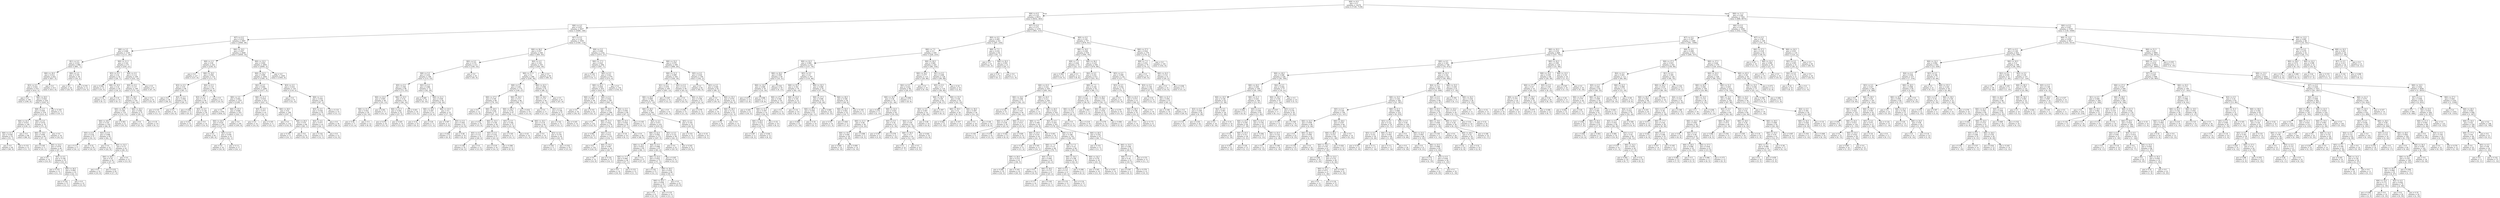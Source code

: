 digraph Tree {
node [shape=box] ;
0 [label="X[8] <= 8.5\ngini = 0.5\nsamples = 14278\nvalue = [7140, 7138]"] ;
1 [label="X[8] <= 6.5\ngini = 0.125\nsamples = 6915\nvalue = [6452, 463]"] ;
0 -> 1 [labeldistance=2.5, labelangle=45, headlabel="True"] ;
2 [label="X[8] <= 4.5\ngini = 0.051\nsamples = 5637\nvalue = [5489, 148]"] ;
1 -> 2 ;
3 [label="X[7] <= 0.5\ngini = 0.019\nsamples = 3987\nvalue = [3949, 38]"] ;
2 -> 3 ;
4 [label="X[8] <= 3.5\ngini = 0.048\nsamples = 1139\nvalue = [1111, 28]"] ;
3 -> 4 ;
5 [label="X[1] <= 0.5\ngini = 0.016\nsamples = 868\nvalue = [861, 7]"] ;
4 -> 5 ;
6 [label="X[6] <= 30.5\ngini = 0.012\nsamples = 832\nvalue = [827, 5]"] ;
5 -> 6 ;
7 [label="X[3] <= 0.5\ngini = 0.024\nsamples = 419\nvalue = [414, 5]"] ;
6 -> 7 ;
8 [label="gini = 0.0\nsamples = 190\nvalue = [190, 0]"] ;
7 -> 8 ;
9 [label="X[6] <= 29.5\ngini = 0.043\nsamples = 229\nvalue = [224, 5]"] ;
7 -> 9 ;
10 [label="X[8] <= 2.5\ngini = 0.036\nsamples = 218\nvalue = [214, 4]"] ;
9 -> 10 ;
11 [label="X[6] <= 22.5\ngini = 0.014\nsamples = 140\nvalue = [139, 1]"] ;
10 -> 11 ;
12 [label="X[6] <= 21.5\ngini = 0.038\nsamples = 52\nvalue = [51, 1]"] ;
11 -> 12 ;
13 [label="gini = 0.0\nsamples = 40\nvalue = [40, 0]"] ;
12 -> 13 ;
14 [label="gini = 0.153\nsamples = 12\nvalue = [11, 1]"] ;
12 -> 14 ;
15 [label="gini = 0.0\nsamples = 88\nvalue = [88, 0]"] ;
11 -> 15 ;
16 [label="X[4] <= 0.5\ngini = 0.074\nsamples = 78\nvalue = [75, 3]"] ;
10 -> 16 ;
17 [label="X[6] <= 19.5\ngini = 0.095\nsamples = 60\nvalue = [57, 3]"] ;
16 -> 17 ;
18 [label="gini = 0.165\nsamples = 11\nvalue = [10, 1]"] ;
17 -> 18 ;
19 [label="X[6] <= 23.5\ngini = 0.078\nsamples = 49\nvalue = [47, 2]"] ;
17 -> 19 ;
20 [label="gini = 0.0\nsamples = 14\nvalue = [14, 0]"] ;
19 -> 20 ;
21 [label="X[5] <= 0.5\ngini = 0.108\nsamples = 35\nvalue = [33, 2]"] ;
19 -> 21 ;
22 [label="gini = 0.153\nsamples = 12\nvalue = [11, 1]"] ;
21 -> 22 ;
23 [label="X[6] <= 26.5\ngini = 0.083\nsamples = 23\nvalue = [22, 1]"] ;
21 -> 23 ;
24 [label="gini = 0.142\nsamples = 13\nvalue = [12, 1]"] ;
23 -> 24 ;
25 [label="gini = 0.0\nsamples = 10\nvalue = [10, 0]"] ;
23 -> 25 ;
26 [label="gini = 0.0\nsamples = 18\nvalue = [18, 0]"] ;
16 -> 26 ;
27 [label="gini = 0.165\nsamples = 11\nvalue = [10, 1]"] ;
9 -> 27 ;
28 [label="gini = 0.0\nsamples = 413\nvalue = [413, 0]"] ;
6 -> 28 ;
29 [label="X[8] <= 2.5\ngini = 0.105\nsamples = 36\nvalue = [34, 2]"] ;
5 -> 29 ;
30 [label="gini = 0.0\nsamples = 24\nvalue = [24, 0]"] ;
29 -> 30 ;
31 [label="gini = 0.278\nsamples = 12\nvalue = [10, 2]"] ;
29 -> 31 ;
32 [label="X[6] <= 21.5\ngini = 0.143\nsamples = 271\nvalue = [250, 21]"] ;
4 -> 32 ;
33 [label="X[5] <= 0.5\ngini = 0.32\nsamples = 35\nvalue = [28, 7]"] ;
32 -> 33 ;
34 [label="gini = 0.444\nsamples = 15\nvalue = [10, 5]"] ;
33 -> 34 ;
35 [label="X[6] <= 19.5\ngini = 0.18\nsamples = 20\nvalue = [18, 2]"] ;
33 -> 35 ;
36 [label="gini = 0.18\nsamples = 10\nvalue = [9, 1]"] ;
35 -> 36 ;
37 [label="gini = 0.18\nsamples = 10\nvalue = [9, 1]"] ;
35 -> 37 ;
38 [label="X[4] <= 0.5\ngini = 0.112\nsamples = 236\nvalue = [222, 14]"] ;
32 -> 38 ;
39 [label="X[0] <= 0.5\ngini = 0.137\nsamples = 189\nvalue = [175, 14]"] ;
38 -> 39 ;
40 [label="X[6] <= 38.5\ngini = 0.165\nsamples = 154\nvalue = [140, 14]"] ;
39 -> 40 ;
41 [label="X[6] <= 34.5\ngini = 0.189\nsamples = 123\nvalue = [110, 13]"] ;
40 -> 41 ;
42 [label="X[6] <= 26.5\ngini = 0.145\nsamples = 102\nvalue = [94, 8]"] ;
41 -> 42 ;
43 [label="X[5] <= 0.5\ngini = 0.234\nsamples = 37\nvalue = [32, 5]"] ;
42 -> 43 ;
44 [label="gini = 0.111\nsamples = 17\nvalue = [16, 1]"] ;
43 -> 44 ;
45 [label="gini = 0.32\nsamples = 20\nvalue = [16, 4]"] ;
43 -> 45 ;
46 [label="X[3] <= 0.5\ngini = 0.088\nsamples = 65\nvalue = [62, 3]"] ;
42 -> 46 ;
47 [label="gini = 0.0\nsamples = 22\nvalue = [22, 0]"] ;
46 -> 47 ;
48 [label="X[6] <= 32.5\ngini = 0.13\nsamples = 43\nvalue = [40, 3]"] ;
46 -> 48 ;
49 [label="X[6] <= 28.5\ngini = 0.18\nsamples = 30\nvalue = [27, 3]"] ;
48 -> 49 ;
50 [label="gini = 0.0\nsamples = 10\nvalue = [10, 0]"] ;
49 -> 50 ;
51 [label="gini = 0.255\nsamples = 20\nvalue = [17, 3]"] ;
49 -> 51 ;
52 [label="gini = 0.0\nsamples = 13\nvalue = [13, 0]"] ;
48 -> 52 ;
53 [label="gini = 0.363\nsamples = 21\nvalue = [16, 5]"] ;
41 -> 53 ;
54 [label="X[6] <= 44.5\ngini = 0.062\nsamples = 31\nvalue = [30, 1]"] ;
40 -> 54 ;
55 [label="gini = 0.0\nsamples = 21\nvalue = [21, 0]"] ;
54 -> 55 ;
56 [label="gini = 0.18\nsamples = 10\nvalue = [9, 1]"] ;
54 -> 56 ;
57 [label="gini = 0.0\nsamples = 35\nvalue = [35, 0]"] ;
39 -> 57 ;
58 [label="gini = 0.0\nsamples = 47\nvalue = [47, 0]"] ;
38 -> 58 ;
59 [label="X[6] <= 19.5\ngini = 0.007\nsamples = 2848\nvalue = [2838, 10]"] ;
3 -> 59 ;
60 [label="X[8] <= 2.5\ngini = 0.04\nsamples = 243\nvalue = [238, 5]"] ;
59 -> 60 ;
61 [label="gini = 0.0\nsamples = 127\nvalue = [127, 0]"] ;
60 -> 61 ;
62 [label="X[6] <= 18.5\ngini = 0.082\nsamples = 116\nvalue = [111, 5]"] ;
60 -> 62 ;
63 [label="X[3] <= 0.5\ngini = 0.03\nsamples = 66\nvalue = [65, 1]"] ;
62 -> 63 ;
64 [label="gini = 0.0\nsamples = 36\nvalue = [36, 0]"] ;
63 -> 64 ;
65 [label="X[5] <= 0.5\ngini = 0.064\nsamples = 30\nvalue = [29, 1]"] ;
63 -> 65 ;
66 [label="gini = 0.133\nsamples = 14\nvalue = [13, 1]"] ;
65 -> 66 ;
67 [label="gini = 0.0\nsamples = 16\nvalue = [16, 0]"] ;
65 -> 67 ;
68 [label="X[0] <= 0.5\ngini = 0.147\nsamples = 50\nvalue = [46, 4]"] ;
62 -> 68 ;
69 [label="X[3] <= 0.5\ngini = 0.18\nsamples = 40\nvalue = [36, 4]"] ;
68 -> 69 ;
70 [label="gini = 0.298\nsamples = 11\nvalue = [9, 2]"] ;
69 -> 70 ;
71 [label="X[5] <= 0.5\ngini = 0.128\nsamples = 29\nvalue = [27, 2]"] ;
69 -> 71 ;
72 [label="gini = 0.231\nsamples = 15\nvalue = [13, 2]"] ;
71 -> 72 ;
73 [label="gini = 0.0\nsamples = 14\nvalue = [14, 0]"] ;
71 -> 73 ;
74 [label="gini = 0.0\nsamples = 10\nvalue = [10, 0]"] ;
68 -> 74 ;
75 [label="X[6] <= 33.5\ngini = 0.004\nsamples = 2605\nvalue = [2600, 5]"] ;
59 -> 75 ;
76 [label="X[6] <= 32.5\ngini = 0.006\nsamples = 1600\nvalue = [1595, 5]"] ;
75 -> 76 ;
77 [label="X[2] <= 0.5\ngini = 0.004\nsamples = 1480\nvalue = [1477, 3]"] ;
76 -> 77 ;
78 [label="X[8] <= 3.5\ngini = 0.002\nsamples = 1257\nvalue = [1256, 1]"] ;
77 -> 78 ;
79 [label="gini = 0.0\nsamples = 934\nvalue = [934, 0]"] ;
78 -> 79 ;
80 [label="X[6] <= 25.5\ngini = 0.006\nsamples = 323\nvalue = [322, 1]"] ;
78 -> 80 ;
81 [label="X[6] <= 24.5\ngini = 0.016\nsamples = 128\nvalue = [127, 1]"] ;
80 -> 81 ;
82 [label="gini = 0.0\nsamples = 95\nvalue = [95, 0]"] ;
81 -> 82 ;
83 [label="X[5] <= 0.5\ngini = 0.059\nsamples = 33\nvalue = [32, 1]"] ;
81 -> 83 ;
84 [label="gini = 0.0\nsamples = 16\nvalue = [16, 0]"] ;
83 -> 84 ;
85 [label="gini = 0.111\nsamples = 17\nvalue = [16, 1]"] ;
83 -> 85 ;
86 [label="gini = 0.0\nsamples = 195\nvalue = [195, 0]"] ;
80 -> 86 ;
87 [label="X[6] <= 21.5\ngini = 0.018\nsamples = 223\nvalue = [221, 2]"] ;
77 -> 87 ;
88 [label="X[5] <= 0.5\ngini = 0.077\nsamples = 25\nvalue = [24, 1]"] ;
87 -> 88 ;
89 [label="gini = 0.0\nsamples = 14\nvalue = [14, 0]"] ;
88 -> 89 ;
90 [label="gini = 0.165\nsamples = 11\nvalue = [10, 1]"] ;
88 -> 90 ;
91 [label="X[6] <= 28.5\ngini = 0.01\nsamples = 198\nvalue = [197, 1]"] ;
87 -> 91 ;
92 [label="gini = 0.0\nsamples = 132\nvalue = [132, 0]"] ;
91 -> 92 ;
93 [label="X[6] <= 29.5\ngini = 0.03\nsamples = 66\nvalue = [65, 1]"] ;
91 -> 93 ;
94 [label="gini = 0.165\nsamples = 11\nvalue = [10, 1]"] ;
93 -> 94 ;
95 [label="gini = 0.0\nsamples = 55\nvalue = [55, 0]"] ;
93 -> 95 ;
96 [label="X[3] <= 0.5\ngini = 0.033\nsamples = 120\nvalue = [118, 2]"] ;
76 -> 96 ;
97 [label="gini = 0.0\nsamples = 51\nvalue = [51, 0]"] ;
96 -> 97 ;
98 [label="X[8] <= 3.5\ngini = 0.056\nsamples = 69\nvalue = [67, 2]"] ;
96 -> 98 ;
99 [label="X[5] <= 0.5\ngini = 0.036\nsamples = 55\nvalue = [54, 1]"] ;
98 -> 99 ;
100 [label="X[4] <= 0.5\ngini = 0.077\nsamples = 25\nvalue = [24, 1]"] ;
99 -> 100 ;
101 [label="gini = 0.142\nsamples = 13\nvalue = [12, 1]"] ;
100 -> 101 ;
102 [label="gini = 0.0\nsamples = 12\nvalue = [12, 0]"] ;
100 -> 102 ;
103 [label="gini = 0.0\nsamples = 30\nvalue = [30, 0]"] ;
99 -> 103 ;
104 [label="gini = 0.133\nsamples = 14\nvalue = [13, 1]"] ;
98 -> 104 ;
105 [label="gini = 0.0\nsamples = 1005\nvalue = [1005, 0]"] ;
75 -> 105 ;
106 [label="X[7] <= 0.5\ngini = 0.124\nsamples = 1650\nvalue = [1540, 110]"] ;
2 -> 106 ;
107 [label="X[6] <= 26.5\ngini = 0.257\nsamples = 548\nvalue = [465, 83]"] ;
106 -> 107 ;
108 [label="X[0] <= 0.5\ngini = 0.374\nsamples = 213\nvalue = [160, 53]"] ;
107 -> 108 ;
109 [label="X[8] <= 5.5\ngini = 0.432\nsamples = 168\nvalue = [115, 53]"] ;
108 -> 109 ;
110 [label="X[5] <= 0.5\ngini = 0.364\nsamples = 96\nvalue = [73, 23]"] ;
109 -> 110 ;
111 [label="X[6] <= 23.5\ngini = 0.405\nsamples = 46\nvalue = [33, 13]"] ;
110 -> 111 ;
112 [label="X[6] <= 21.5\ngini = 0.452\nsamples = 29\nvalue = [19, 10]"] ;
111 -> 112 ;
113 [label="gini = 0.36\nsamples = 17\nvalue = [13, 4]"] ;
112 -> 113 ;
114 [label="gini = 0.5\nsamples = 12\nvalue = [6, 6]"] ;
112 -> 114 ;
115 [label="gini = 0.291\nsamples = 17\nvalue = [14, 3]"] ;
111 -> 115 ;
116 [label="X[6] <= 23.5\ngini = 0.32\nsamples = 50\nvalue = [40, 10]"] ;
110 -> 116 ;
117 [label="X[6] <= 21.5\ngini = 0.264\nsamples = 32\nvalue = [27, 5]"] ;
116 -> 117 ;
118 [label="gini = 0.278\nsamples = 18\nvalue = [15, 3]"] ;
117 -> 118 ;
119 [label="gini = 0.245\nsamples = 14\nvalue = [12, 2]"] ;
117 -> 119 ;
120 [label="gini = 0.401\nsamples = 18\nvalue = [13, 5]"] ;
116 -> 120 ;
121 [label="X[3] <= 0.5\ngini = 0.486\nsamples = 72\nvalue = [42, 30]"] ;
109 -> 121 ;
122 [label="gini = 0.469\nsamples = 16\nvalue = [6, 10]"] ;
121 -> 122 ;
123 [label="X[6] <= 21.5\ngini = 0.459\nsamples = 56\nvalue = [36, 20]"] ;
121 -> 123 ;
124 [label="X[6] <= 18.5\ngini = 0.287\nsamples = 23\nvalue = [19, 4]"] ;
123 -> 124 ;
125 [label="gini = 0.32\nsamples = 10\nvalue = [8, 2]"] ;
124 -> 125 ;
126 [label="gini = 0.26\nsamples = 13\nvalue = [11, 2]"] ;
124 -> 126 ;
127 [label="X[6] <= 23.5\ngini = 0.5\nsamples = 33\nvalue = [17, 16]"] ;
123 -> 127 ;
128 [label="gini = 0.397\nsamples = 11\nvalue = [3, 8]"] ;
127 -> 128 ;
129 [label="X[5] <= 0.5\ngini = 0.463\nsamples = 22\nvalue = [14, 8]"] ;
127 -> 129 ;
130 [label="gini = 0.444\nsamples = 12\nvalue = [8, 4]"] ;
129 -> 130 ;
131 [label="gini = 0.48\nsamples = 10\nvalue = [6, 4]"] ;
129 -> 131 ;
132 [label="gini = 0.0\nsamples = 45\nvalue = [45, 0]"] ;
108 -> 132 ;
133 [label="X[0] <= 0.5\ngini = 0.163\nsamples = 335\nvalue = [305, 30]"] ;
107 -> 133 ;
134 [label="X[6] <= 37.5\ngini = 0.2\nsamples = 266\nvalue = [236, 30]"] ;
133 -> 134 ;
135 [label="X[8] <= 5.5\ngini = 0.261\nsamples = 175\nvalue = [148, 27]"] ;
134 -> 135 ;
136 [label="X[6] <= 27.5\ngini = 0.199\nsamples = 89\nvalue = [79, 10]"] ;
135 -> 136 ;
137 [label="gini = 0.0\nsamples = 12\nvalue = [12, 0]"] ;
136 -> 137 ;
138 [label="X[6] <= 29.5\ngini = 0.226\nsamples = 77\nvalue = [67, 10]"] ;
136 -> 138 ;
139 [label="gini = 0.332\nsamples = 19\nvalue = [15, 4]"] ;
138 -> 139 ;
140 [label="X[6] <= 32.5\ngini = 0.185\nsamples = 58\nvalue = [52, 6]"] ;
138 -> 140 ;
141 [label="X[5] <= 0.5\ngini = 0.121\nsamples = 31\nvalue = [29, 2]"] ;
140 -> 141 ;
142 [label="gini = 0.198\nsamples = 18\nvalue = [16, 2]"] ;
141 -> 142 ;
143 [label="gini = 0.0\nsamples = 13\nvalue = [13, 0]"] ;
141 -> 143 ;
144 [label="X[5] <= 0.5\ngini = 0.252\nsamples = 27\nvalue = [23, 4]"] ;
140 -> 144 ;
145 [label="gini = 0.219\nsamples = 16\nvalue = [14, 2]"] ;
144 -> 145 ;
146 [label="gini = 0.298\nsamples = 11\nvalue = [9, 2]"] ;
144 -> 146 ;
147 [label="X[6] <= 34.5\ngini = 0.317\nsamples = 86\nvalue = [69, 17]"] ;
135 -> 147 ;
148 [label="X[6] <= 29.5\ngini = 0.274\nsamples = 67\nvalue = [56, 11]"] ;
147 -> 148 ;
149 [label="X[5] <= 0.5\ngini = 0.346\nsamples = 27\nvalue = [21, 6]"] ;
148 -> 149 ;
150 [label="gini = 0.165\nsamples = 11\nvalue = [10, 1]"] ;
149 -> 150 ;
151 [label="gini = 0.43\nsamples = 16\nvalue = [11, 5]"] ;
149 -> 151 ;
152 [label="X[6] <= 30.5\ngini = 0.219\nsamples = 40\nvalue = [35, 5]"] ;
148 -> 152 ;
153 [label="gini = 0.0\nsamples = 10\nvalue = [10, 0]"] ;
152 -> 153 ;
154 [label="X[3] <= 0.5\ngini = 0.278\nsamples = 30\nvalue = [25, 5]"] ;
152 -> 154 ;
155 [label="gini = 0.165\nsamples = 11\nvalue = [10, 1]"] ;
154 -> 155 ;
156 [label="gini = 0.332\nsamples = 19\nvalue = [15, 4]"] ;
154 -> 156 ;
157 [label="gini = 0.432\nsamples = 19\nvalue = [13, 6]"] ;
147 -> 157 ;
158 [label="X[6] <= 42.5\ngini = 0.064\nsamples = 91\nvalue = [88, 3]"] ;
134 -> 158 ;
159 [label="X[6] <= 39.5\ngini = 0.127\nsamples = 44\nvalue = [41, 3]"] ;
158 -> 159 ;
160 [label="gini = 0.0\nsamples = 17\nvalue = [17, 0]"] ;
159 -> 160 ;
161 [label="X[5] <= 0.5\ngini = 0.198\nsamples = 27\nvalue = [24, 3]"] ;
159 -> 161 ;
162 [label="gini = 0.142\nsamples = 13\nvalue = [12, 1]"] ;
161 -> 162 ;
163 [label="gini = 0.245\nsamples = 14\nvalue = [12, 2]"] ;
161 -> 163 ;
164 [label="gini = 0.0\nsamples = 47\nvalue = [47, 0]"] ;
158 -> 164 ;
165 [label="gini = 0.0\nsamples = 69\nvalue = [69, 0]"] ;
133 -> 165 ;
166 [label="X[8] <= 5.5\ngini = 0.048\nsamples = 1102\nvalue = [1075, 27]"] ;
106 -> 166 ;
167 [label="X[6] <= 17.5\ngini = 0.023\nsamples = 594\nvalue = [587, 7]"] ;
166 -> 167 ;
168 [label="gini = 0.124\nsamples = 15\nvalue = [14, 1]"] ;
167 -> 168 ;
169 [label="X[0] <= 0.5\ngini = 0.021\nsamples = 579\nvalue = [573, 6]"] ;
167 -> 169 ;
170 [label="X[6] <= 22.5\ngini = 0.028\nsamples = 425\nvalue = [419, 6]"] ;
169 -> 170 ;
171 [label="X[6] <= 20.5\ngini = 0.067\nsamples = 58\nvalue = [56, 2]"] ;
170 -> 171 ;
172 [label="gini = 0.0\nsamples = 34\nvalue = [34, 0]"] ;
171 -> 172 ;
173 [label="gini = 0.153\nsamples = 24\nvalue = [22, 2]"] ;
171 -> 173 ;
174 [label="X[4] <= 0.5\ngini = 0.022\nsamples = 367\nvalue = [363, 4]"] ;
170 -> 174 ;
175 [label="X[6] <= 30.5\ngini = 0.013\nsamples = 298\nvalue = [296, 2]"] ;
174 -> 175 ;
176 [label="gini = 0.0\nsamples = 122\nvalue = [122, 0]"] ;
175 -> 176 ;
177 [label="X[6] <= 31.5\ngini = 0.022\nsamples = 176\nvalue = [174, 2]"] ;
175 -> 177 ;
178 [label="gini = 0.083\nsamples = 23\nvalue = [22, 1]"] ;
177 -> 178 ;
179 [label="X[2] <= 0.5\ngini = 0.013\nsamples = 153\nvalue = [152, 1]"] ;
177 -> 179 ;
180 [label="gini = 0.0\nsamples = 124\nvalue = [124, 0]"] ;
179 -> 180 ;
181 [label="X[6] <= 35.5\ngini = 0.067\nsamples = 29\nvalue = [28, 1]"] ;
179 -> 181 ;
182 [label="gini = 0.0\nsamples = 14\nvalue = [14, 0]"] ;
181 -> 182 ;
183 [label="gini = 0.124\nsamples = 15\nvalue = [14, 1]"] ;
181 -> 183 ;
184 [label="X[2] <= 0.5\ngini = 0.056\nsamples = 69\nvalue = [67, 2]"] ;
174 -> 184 ;
185 [label="X[6] <= 25.5\ngini = 0.034\nsamples = 58\nvalue = [57, 1]"] ;
184 -> 185 ;
186 [label="gini = 0.18\nsamples = 10\nvalue = [9, 1]"] ;
185 -> 186 ;
187 [label="gini = 0.0\nsamples = 48\nvalue = [48, 0]"] ;
185 -> 187 ;
188 [label="gini = 0.165\nsamples = 11\nvalue = [10, 1]"] ;
184 -> 188 ;
189 [label="gini = 0.0\nsamples = 154\nvalue = [154, 0]"] ;
169 -> 189 ;
190 [label="X[6] <= 33.5\ngini = 0.076\nsamples = 508\nvalue = [488, 20]"] ;
166 -> 190 ;
191 [label="X[6] <= 31.5\ngini = 0.099\nsamples = 344\nvalue = [326, 18]"] ;
190 -> 191 ;
192 [label="X[1] <= 0.5\ngini = 0.078\nsamples = 295\nvalue = [283, 12]"] ;
191 -> 192 ;
193 [label="X[6] <= 29.5\ngini = 0.069\nsamples = 281\nvalue = [271, 10]"] ;
192 -> 193 ;
194 [label="X[6] <= 28.5\ngini = 0.08\nsamples = 240\nvalue = [230, 10]"] ;
193 -> 194 ;
195 [label="X[2] <= 0.5\ngini = 0.071\nsamples = 218\nvalue = [210, 8]"] ;
194 -> 195 ;
196 [label="X[6] <= 22.5\ngini = 0.056\nsamples = 172\nvalue = [167, 5]"] ;
195 -> 196 ;
197 [label="X[6] <= 18.5\ngini = 0.023\nsamples = 85\nvalue = [84, 1]"] ;
196 -> 197 ;
198 [label="X[6] <= 17.5\ngini = 0.069\nsamples = 28\nvalue = [27, 1]"] ;
197 -> 198 ;
199 [label="gini = 0.0\nsamples = 16\nvalue = [16, 0]"] ;
198 -> 199 ;
200 [label="gini = 0.153\nsamples = 12\nvalue = [11, 1]"] ;
198 -> 200 ;
201 [label="gini = 0.0\nsamples = 57\nvalue = [57, 0]"] ;
197 -> 201 ;
202 [label="X[4] <= 0.5\ngini = 0.088\nsamples = 87\nvalue = [83, 4]"] ;
196 -> 202 ;
203 [label="X[6] <= 23.5\ngini = 0.053\nsamples = 73\nvalue = [71, 2]"] ;
202 -> 203 ;
204 [label="gini = 0.142\nsamples = 13\nvalue = [12, 1]"] ;
203 -> 204 ;
205 [label="X[6] <= 26.5\ngini = 0.033\nsamples = 60\nvalue = [59, 1]"] ;
203 -> 205 ;
206 [label="X[6] <= 25.5\ngini = 0.056\nsamples = 35\nvalue = [34, 1]"] ;
205 -> 206 ;
207 [label="gini = 0.0\nsamples = 21\nvalue = [21, 0]"] ;
206 -> 207 ;
208 [label="gini = 0.133\nsamples = 14\nvalue = [13, 1]"] ;
206 -> 208 ;
209 [label="gini = 0.0\nsamples = 25\nvalue = [25, 0]"] ;
205 -> 209 ;
210 [label="gini = 0.245\nsamples = 14\nvalue = [12, 2]"] ;
202 -> 210 ;
211 [label="X[5] <= 0.5\ngini = 0.122\nsamples = 46\nvalue = [43, 3]"] ;
195 -> 211 ;
212 [label="gini = 0.0\nsamples = 25\nvalue = [25, 0]"] ;
211 -> 212 ;
213 [label="gini = 0.245\nsamples = 21\nvalue = [18, 3]"] ;
211 -> 213 ;
214 [label="X[5] <= 0.5\ngini = 0.165\nsamples = 22\nvalue = [20, 2]"] ;
194 -> 214 ;
215 [label="gini = 0.153\nsamples = 12\nvalue = [11, 1]"] ;
214 -> 215 ;
216 [label="gini = 0.18\nsamples = 10\nvalue = [9, 1]"] ;
214 -> 216 ;
217 [label="gini = 0.0\nsamples = 41\nvalue = [41, 0]"] ;
193 -> 217 ;
218 [label="gini = 0.245\nsamples = 14\nvalue = [12, 2]"] ;
192 -> 218 ;
219 [label="X[3] <= 0.5\ngini = 0.215\nsamples = 49\nvalue = [43, 6]"] ;
191 -> 219 ;
220 [label="gini = 0.0\nsamples = 22\nvalue = [22, 0]"] ;
219 -> 220 ;
221 [label="X[6] <= 32.5\ngini = 0.346\nsamples = 27\nvalue = [21, 6]"] ;
219 -> 221 ;
222 [label="gini = 0.391\nsamples = 15\nvalue = [11, 4]"] ;
221 -> 222 ;
223 [label="gini = 0.278\nsamples = 12\nvalue = [10, 2]"] ;
221 -> 223 ;
224 [label="X[5] <= 0.5\ngini = 0.024\nsamples = 164\nvalue = [162, 2]"] ;
190 -> 224 ;
225 [label="gini = 0.0\nsamples = 82\nvalue = [82, 0]"] ;
224 -> 225 ;
226 [label="X[3] <= 0.5\ngini = 0.048\nsamples = 82\nvalue = [80, 2]"] ;
224 -> 226 ;
227 [label="gini = 0.0\nsamples = 30\nvalue = [30, 0]"] ;
226 -> 227 ;
228 [label="X[6] <= 35.5\ngini = 0.074\nsamples = 52\nvalue = [50, 2]"] ;
226 -> 228 ;
229 [label="gini = 0.0\nsamples = 19\nvalue = [19, 0]"] ;
228 -> 229 ;
230 [label="X[6] <= 39.5\ngini = 0.114\nsamples = 33\nvalue = [31, 2]"] ;
228 -> 230 ;
231 [label="gini = 0.18\nsamples = 20\nvalue = [18, 2]"] ;
230 -> 231 ;
232 [label="gini = 0.0\nsamples = 13\nvalue = [13, 0]"] ;
230 -> 232 ;
233 [label="X[7] <= 0.5\ngini = 0.371\nsamples = 1278\nvalue = [963, 315]"] ;
1 -> 233 ;
234 [label="X[0] <= 0.5\ngini = 0.495\nsamples = 521\nvalue = [287, 234]"] ;
233 -> 234 ;
235 [label="X[8] <= 7.5\ngini = 0.5\nsamples = 459\nvalue = [226, 233]"] ;
234 -> 235 ;
236 [label="X[6] <= 22.5\ngini = 0.464\nsamples = 216\nvalue = [137, 79]"] ;
235 -> 236 ;
237 [label="X[6] <= 20.5\ngini = 0.465\nsamples = 49\nvalue = [18, 31]"] ;
236 -> 237 ;
238 [label="X[6] <= 18.5\ngini = 0.498\nsamples = 30\nvalue = [14, 16]"] ;
237 -> 238 ;
239 [label="gini = 0.473\nsamples = 13\nvalue = [5, 8]"] ;
238 -> 239 ;
240 [label="gini = 0.498\nsamples = 17\nvalue = [9, 8]"] ;
238 -> 240 ;
241 [label="gini = 0.332\nsamples = 19\nvalue = [4, 15]"] ;
237 -> 241 ;
242 [label="X[5] <= 0.5\ngini = 0.41\nsamples = 167\nvalue = [119, 48]"] ;
236 -> 242 ;
243 [label="X[6] <= 35.5\ngini = 0.301\nsamples = 76\nvalue = [62, 14]"] ;
242 -> 243 ;
244 [label="X[6] <= 27.5\ngini = 0.346\nsamples = 54\nvalue = [42, 12]"] ;
243 -> 244 ;
245 [label="gini = 0.245\nsamples = 21\nvalue = [18, 3]"] ;
244 -> 245 ;
246 [label="X[6] <= 31.5\ngini = 0.397\nsamples = 33\nvalue = [24, 9]"] ;
244 -> 246 ;
247 [label="X[6] <= 29.5\ngini = 0.423\nsamples = 23\nvalue = [16, 7]"] ;
246 -> 247 ;
248 [label="gini = 0.397\nsamples = 11\nvalue = [8, 3]"] ;
247 -> 248 ;
249 [label="gini = 0.444\nsamples = 12\nvalue = [8, 4]"] ;
247 -> 249 ;
250 [label="gini = 0.32\nsamples = 10\nvalue = [8, 2]"] ;
246 -> 250 ;
251 [label="X[6] <= 43.0\ngini = 0.165\nsamples = 22\nvalue = [20, 2]"] ;
243 -> 251 ;
252 [label="gini = 0.0\nsamples = 12\nvalue = [12, 0]"] ;
251 -> 252 ;
253 [label="gini = 0.32\nsamples = 10\nvalue = [8, 2]"] ;
251 -> 253 ;
254 [label="X[6] <= 30.5\ngini = 0.468\nsamples = 91\nvalue = [57, 34]"] ;
242 -> 254 ;
255 [label="X[6] <= 27.5\ngini = 0.499\nsamples = 55\nvalue = [29, 26]"] ;
254 -> 255 ;
256 [label="X[6] <= 25.5\ngini = 0.458\nsamples = 31\nvalue = [20, 11]"] ;
255 -> 256 ;
257 [label="gini = 0.499\nsamples = 21\nvalue = [11, 10]"] ;
256 -> 257 ;
258 [label="gini = 0.18\nsamples = 10\nvalue = [9, 1]"] ;
256 -> 258 ;
259 [label="gini = 0.469\nsamples = 24\nvalue = [9, 15]"] ;
255 -> 259 ;
260 [label="X[6] <= 38.5\ngini = 0.346\nsamples = 36\nvalue = [28, 8]"] ;
254 -> 260 ;
261 [label="X[6] <= 34.5\ngini = 0.403\nsamples = 25\nvalue = [18, 7]"] ;
260 -> 261 ;
262 [label="gini = 0.337\nsamples = 14\nvalue = [11, 3]"] ;
261 -> 262 ;
263 [label="gini = 0.463\nsamples = 11\nvalue = [7, 4]"] ;
261 -> 263 ;
264 [label="gini = 0.165\nsamples = 11\nvalue = [10, 1]"] ;
260 -> 264 ;
265 [label="X[6] <= 26.5\ngini = 0.464\nsamples = 243\nvalue = [89, 154]"] ;
235 -> 265 ;
266 [label="X[6] <= 24.5\ngini = 0.377\nsamples = 115\nvalue = [29, 86]"] ;
265 -> 266 ;
267 [label="X[4] <= 0.5\ngini = 0.422\nsamples = 96\nvalue = [29, 67]"] ;
266 -> 267 ;
268 [label="X[6] <= 18.5\ngini = 0.39\nsamples = 79\nvalue = [21, 58]"] ;
267 -> 268 ;
269 [label="gini = 0.208\nsamples = 17\nvalue = [2, 15]"] ;
268 -> 269 ;
270 [label="X[6] <= 22.5\ngini = 0.425\nsamples = 62\nvalue = [19, 43]"] ;
268 -> 270 ;
271 [label="X[6] <= 21.5\ngini = 0.46\nsamples = 39\nvalue = [14, 25]"] ;
270 -> 271 ;
272 [label="X[6] <= 19.5\ngini = 0.408\nsamples = 28\nvalue = [8, 20]"] ;
271 -> 272 ;
273 [label="gini = 0.408\nsamples = 14\nvalue = [4, 10]"] ;
272 -> 273 ;
274 [label="gini = 0.408\nsamples = 14\nvalue = [4, 10]"] ;
272 -> 274 ;
275 [label="gini = 0.496\nsamples = 11\nvalue = [6, 5]"] ;
271 -> 275 ;
276 [label="X[5] <= 0.5\ngini = 0.34\nsamples = 23\nvalue = [5, 18]"] ;
270 -> 276 ;
277 [label="gini = 0.397\nsamples = 11\nvalue = [3, 8]"] ;
276 -> 277 ;
278 [label="gini = 0.278\nsamples = 12\nvalue = [2, 10]"] ;
276 -> 278 ;
279 [label="gini = 0.498\nsamples = 17\nvalue = [8, 9]"] ;
267 -> 279 ;
280 [label="gini = 0.0\nsamples = 19\nvalue = [0, 19]"] ;
266 -> 280 ;
281 [label="X[1] <= 0.5\ngini = 0.498\nsamples = 128\nvalue = [60, 68]"] ;
265 -> 281 ;
282 [label="X[5] <= 0.5\ngini = 0.5\nsamples = 118\nvalue = [58, 60]"] ;
281 -> 282 ;
283 [label="X[6] <= 36.5\ngini = 0.49\nsamples = 63\nvalue = [36, 27]"] ;
282 -> 283 ;
284 [label="X[2] <= 0.5\ngini = 0.497\nsamples = 52\nvalue = [28, 24]"] ;
283 -> 284 ;
285 [label="X[4] <= 0.5\ngini = 0.49\nsamples = 42\nvalue = [24, 18]"] ;
284 -> 285 ;
286 [label="X[6] <= 30.5\ngini = 0.5\nsamples = 24\nvalue = [12, 12]"] ;
285 -> 286 ;
287 [label="gini = 0.5\nsamples = 14\nvalue = [7, 7]"] ;
286 -> 287 ;
288 [label="gini = 0.5\nsamples = 10\nvalue = [5, 5]"] ;
286 -> 288 ;
289 [label="gini = 0.444\nsamples = 18\nvalue = [12, 6]"] ;
285 -> 289 ;
290 [label="gini = 0.48\nsamples = 10\nvalue = [4, 6]"] ;
284 -> 290 ;
291 [label="gini = 0.397\nsamples = 11\nvalue = [8, 3]"] ;
283 -> 291 ;
292 [label="X[6] <= 33.5\ngini = 0.48\nsamples = 55\nvalue = [22, 33]"] ;
282 -> 292 ;
293 [label="X[6] <= 30.5\ngini = 0.4\nsamples = 29\nvalue = [8, 21]"] ;
292 -> 293 ;
294 [label="gini = 0.444\nsamples = 15\nvalue = [5, 10]"] ;
293 -> 294 ;
295 [label="gini = 0.337\nsamples = 14\nvalue = [3, 11]"] ;
293 -> 295 ;
296 [label="X[6] <= 38.5\ngini = 0.497\nsamples = 26\nvalue = [14, 12]"] ;
292 -> 296 ;
297 [label="gini = 0.5\nsamples = 16\nvalue = [8, 8]"] ;
296 -> 297 ;
298 [label="gini = 0.48\nsamples = 10\nvalue = [6, 4]"] ;
296 -> 298 ;
299 [label="gini = 0.32\nsamples = 10\nvalue = [2, 8]"] ;
281 -> 299 ;
300 [label="X[8] <= 7.5\ngini = 0.032\nsamples = 62\nvalue = [61, 1]"] ;
234 -> 300 ;
301 [label="gini = 0.0\nsamples = 41\nvalue = [41, 0]"] ;
300 -> 301 ;
302 [label="X[6] <= 30.5\ngini = 0.091\nsamples = 21\nvalue = [20, 1]"] ;
300 -> 302 ;
303 [label="gini = 0.18\nsamples = 10\nvalue = [9, 1]"] ;
302 -> 303 ;
304 [label="gini = 0.0\nsamples = 11\nvalue = [11, 0]"] ;
302 -> 304 ;
305 [label="X[0] <= 0.5\ngini = 0.191\nsamples = 757\nvalue = [676, 81]"] ;
233 -> 305 ;
306 [label="X[6] <= 18.5\ngini = 0.236\nsamples = 579\nvalue = [500, 79]"] ;
305 -> 306 ;
307 [label="X[8] <= 7.5\ngini = 0.444\nsamples = 33\nvalue = [22, 11]"] ;
306 -> 307 ;
308 [label="gini = 0.363\nsamples = 21\nvalue = [16, 5]"] ;
307 -> 308 ;
309 [label="gini = 0.5\nsamples = 12\nvalue = [6, 6]"] ;
307 -> 309 ;
310 [label="X[6] <= 36.5\ngini = 0.218\nsamples = 546\nvalue = [478, 68]"] ;
306 -> 310 ;
311 [label="X[4] <= 0.5\ngini = 0.252\nsamples = 412\nvalue = [351, 61]"] ;
310 -> 311 ;
312 [label="X[6] <= 23.5\ngini = 0.232\nsamples = 329\nvalue = [285, 44]"] ;
311 -> 312 ;
313 [label="X[6] <= 19.5\ngini = 0.299\nsamples = 71\nvalue = [58, 13]"] ;
312 -> 313 ;
314 [label="gini = 0.124\nsamples = 15\nvalue = [14, 1]"] ;
313 -> 314 ;
315 [label="X[8] <= 7.5\ngini = 0.337\nsamples = 56\nvalue = [44, 12]"] ;
313 -> 315 ;
316 [label="X[6] <= 21.5\ngini = 0.238\nsamples = 29\nvalue = [25, 4]"] ;
315 -> 316 ;
317 [label="gini = 0.165\nsamples = 11\nvalue = [10, 1]"] ;
316 -> 317 ;
318 [label="gini = 0.278\nsamples = 18\nvalue = [15, 3]"] ;
316 -> 318 ;
319 [label="X[6] <= 21.5\ngini = 0.417\nsamples = 27\nvalue = [19, 8]"] ;
315 -> 319 ;
320 [label="gini = 0.426\nsamples = 13\nvalue = [9, 4]"] ;
319 -> 320 ;
321 [label="gini = 0.408\nsamples = 14\nvalue = [10, 4]"] ;
319 -> 321 ;
322 [label="X[6] <= 24.5\ngini = 0.211\nsamples = 258\nvalue = [227, 31]"] ;
312 -> 322 ;
323 [label="gini = 0.0\nsamples = 15\nvalue = [15, 0]"] ;
322 -> 323 ;
324 [label="X[6] <= 26.5\ngini = 0.223\nsamples = 243\nvalue = [212, 31]"] ;
322 -> 324 ;
325 [label="X[8] <= 7.5\ngini = 0.308\nsamples = 42\nvalue = [34, 8]"] ;
324 -> 325 ;
326 [label="X[6] <= 25.5\ngini = 0.219\nsamples = 24\nvalue = [21, 3]"] ;
325 -> 326 ;
327 [label="gini = 0.26\nsamples = 13\nvalue = [11, 2]"] ;
326 -> 327 ;
328 [label="gini = 0.165\nsamples = 11\nvalue = [10, 1]"] ;
326 -> 328 ;
329 [label="gini = 0.401\nsamples = 18\nvalue = [13, 5]"] ;
325 -> 329 ;
330 [label="X[2] <= 0.5\ngini = 0.203\nsamples = 201\nvalue = [178, 23]"] ;
324 -> 330 ;
331 [label="X[6] <= 31.5\ngini = 0.186\nsamples = 154\nvalue = [138, 16]"] ;
330 -> 331 ;
332 [label="X[8] <= 7.5\ngini = 0.15\nsamples = 86\nvalue = [79, 7]"] ;
331 -> 332 ;
333 [label="X[6] <= 28.5\ngini = 0.214\nsamples = 41\nvalue = [36, 5]"] ;
332 -> 333 ;
334 [label="gini = 0.266\nsamples = 19\nvalue = [16, 3]"] ;
333 -> 334 ;
335 [label="gini = 0.165\nsamples = 22\nvalue = [20, 2]"] ;
333 -> 335 ;
336 [label="X[5] <= 0.5\ngini = 0.085\nsamples = 45\nvalue = [43, 2]"] ;
332 -> 336 ;
337 [label="gini = 0.0\nsamples = 18\nvalue = [18, 0]"] ;
336 -> 337 ;
338 [label="X[6] <= 29.5\ngini = 0.137\nsamples = 27\nvalue = [25, 2]"] ;
336 -> 338 ;
339 [label="gini = 0.117\nsamples = 16\nvalue = [15, 1]"] ;
338 -> 339 ;
340 [label="gini = 0.165\nsamples = 11\nvalue = [10, 1]"] ;
338 -> 340 ;
341 [label="X[8] <= 7.5\ngini = 0.23\nsamples = 68\nvalue = [59, 9]"] ;
331 -> 341 ;
342 [label="X[6] <= 34.5\ngini = 0.188\nsamples = 38\nvalue = [34, 4]"] ;
341 -> 342 ;
343 [label="X[5] <= 0.5\ngini = 0.137\nsamples = 27\nvalue = [25, 2]"] ;
342 -> 343 ;
344 [label="gini = 0.153\nsamples = 12\nvalue = [11, 1]"] ;
343 -> 344 ;
345 [label="gini = 0.124\nsamples = 15\nvalue = [14, 1]"] ;
343 -> 345 ;
346 [label="gini = 0.298\nsamples = 11\nvalue = [9, 2]"] ;
342 -> 346 ;
347 [label="X[6] <= 34.5\ngini = 0.278\nsamples = 30\nvalue = [25, 5]"] ;
341 -> 347 ;
348 [label="gini = 0.305\nsamples = 16\nvalue = [13, 3]"] ;
347 -> 348 ;
349 [label="gini = 0.245\nsamples = 14\nvalue = [12, 2]"] ;
347 -> 349 ;
350 [label="X[6] <= 29.5\ngini = 0.254\nsamples = 47\nvalue = [40, 7]"] ;
330 -> 350 ;
351 [label="gini = 0.153\nsamples = 12\nvalue = [11, 1]"] ;
350 -> 351 ;
352 [label="X[6] <= 33.5\ngini = 0.284\nsamples = 35\nvalue = [29, 6]"] ;
350 -> 352 ;
353 [label="X[8] <= 7.5\ngini = 0.34\nsamples = 23\nvalue = [18, 5]"] ;
352 -> 353 ;
354 [label="gini = 0.397\nsamples = 11\nvalue = [8, 3]"] ;
353 -> 354 ;
355 [label="gini = 0.278\nsamples = 12\nvalue = [10, 2]"] ;
353 -> 355 ;
356 [label="gini = 0.153\nsamples = 12\nvalue = [11, 1]"] ;
352 -> 356 ;
357 [label="X[8] <= 7.5\ngini = 0.326\nsamples = 83\nvalue = [66, 17]"] ;
311 -> 357 ;
358 [label="X[2] <= 0.5\ngini = 0.245\nsamples = 42\nvalue = [36, 6]"] ;
357 -> 358 ;
359 [label="X[6] <= 28.5\ngini = 0.121\nsamples = 31\nvalue = [29, 2]"] ;
358 -> 359 ;
360 [label="gini = 0.0\nsamples = 15\nvalue = [15, 0]"] ;
359 -> 360 ;
361 [label="gini = 0.219\nsamples = 16\nvalue = [14, 2]"] ;
359 -> 361 ;
362 [label="gini = 0.463\nsamples = 11\nvalue = [7, 4]"] ;
358 -> 362 ;
363 [label="X[6] <= 28.5\ngini = 0.393\nsamples = 41\nvalue = [30, 11]"] ;
357 -> 363 ;
364 [label="X[6] <= 24.5\ngini = 0.454\nsamples = 23\nvalue = [15, 8]"] ;
363 -> 364 ;
365 [label="gini = 0.278\nsamples = 12\nvalue = [10, 2]"] ;
364 -> 365 ;
366 [label="gini = 0.496\nsamples = 11\nvalue = [5, 6]"] ;
364 -> 366 ;
367 [label="gini = 0.278\nsamples = 18\nvalue = [15, 3]"] ;
363 -> 367 ;
368 [label="X[5] <= 0.5\ngini = 0.099\nsamples = 134\nvalue = [127, 7]"] ;
310 -> 368 ;
369 [label="X[3] <= 0.5\ngini = 0.054\nsamples = 72\nvalue = [70, 2]"] ;
368 -> 369 ;
370 [label="gini = 0.0\nsamples = 21\nvalue = [21, 0]"] ;
369 -> 370 ;
371 [label="X[6] <= 43.5\ngini = 0.075\nsamples = 51\nvalue = [49, 2]"] ;
369 -> 371 ;
372 [label="X[6] <= 38.5\ngini = 0.108\nsamples = 35\nvalue = [33, 2]"] ;
371 -> 372 ;
373 [label="gini = 0.0\nsamples = 14\nvalue = [14, 0]"] ;
372 -> 373 ;
374 [label="gini = 0.172\nsamples = 21\nvalue = [19, 2]"] ;
372 -> 374 ;
375 [label="gini = 0.0\nsamples = 16\nvalue = [16, 0]"] ;
371 -> 375 ;
376 [label="X[3] <= 0.5\ngini = 0.148\nsamples = 62\nvalue = [57, 5]"] ;
368 -> 376 ;
377 [label="gini = 0.32\nsamples = 15\nvalue = [12, 3]"] ;
376 -> 377 ;
378 [label="X[6] <= 41.5\ngini = 0.081\nsamples = 47\nvalue = [45, 2]"] ;
376 -> 378 ;
379 [label="gini = 0.198\nsamples = 18\nvalue = [16, 2]"] ;
378 -> 379 ;
380 [label="gini = 0.0\nsamples = 29\nvalue = [29, 0]"] ;
378 -> 380 ;
381 [label="X[6] <= 27.5\ngini = 0.022\nsamples = 178\nvalue = [176, 2]"] ;
305 -> 381 ;
382 [label="X[8] <= 7.5\ngini = 0.051\nsamples = 76\nvalue = [74, 2]"] ;
381 -> 382 ;
383 [label="gini = 0.0\nsamples = 45\nvalue = [45, 0]"] ;
382 -> 383 ;
384 [label="X[6] <= 22.5\ngini = 0.121\nsamples = 31\nvalue = [29, 2]"] ;
382 -> 384 ;
385 [label="gini = 0.0\nsamples = 14\nvalue = [14, 0]"] ;
384 -> 385 ;
386 [label="gini = 0.208\nsamples = 17\nvalue = [15, 2]"] ;
384 -> 386 ;
387 [label="gini = 0.0\nsamples = 102\nvalue = [102, 0]"] ;
381 -> 387 ;
388 [label="X[8] <= 11.5\ngini = 0.169\nsamples = 7363\nvalue = [688, 6675]"] ;
0 -> 388 [labeldistance=2.5, labelangle=-45, headlabel="False"] ;
389 [label="X[0] <= 0.5\ngini = 0.444\nsamples = 1658\nvalue = [552, 1106]"] ;
388 -> 389 ;
390 [label="X[7] <= 0.5\ngini = 0.387\nsamples = 1489\nvalue = [391, 1098]"] ;
389 -> 390 ;
391 [label="X[6] <= 35.5\ngini = 0.216\nsamples = 868\nvalue = [107, 761]"] ;
390 -> 391 ;
392 [label="X[8] <= 9.5\ngini = 0.183\nsamples = 748\nvalue = [76, 672]"] ;
391 -> 392 ;
393 [label="X[6] <= 28.5\ngini = 0.268\nsamples = 226\nvalue = [36, 190]"] ;
392 -> 393 ;
394 [label="X[6] <= 20.5\ngini = 0.209\nsamples = 169\nvalue = [20, 149]"] ;
393 -> 394 ;
395 [label="X[6] <= 18.5\ngini = 0.146\nsamples = 63\nvalue = [5, 58]"] ;
394 -> 395 ;
396 [label="X[3] <= 0.5\ngini = 0.208\nsamples = 34\nvalue = [4, 30]"] ;
395 -> 396 ;
397 [label="gini = 0.133\nsamples = 14\nvalue = [1, 13]"] ;
396 -> 397 ;
398 [label="gini = 0.255\nsamples = 20\nvalue = [3, 17]"] ;
396 -> 398 ;
399 [label="X[2] <= 0.5\ngini = 0.067\nsamples = 29\nvalue = [1, 28]"] ;
395 -> 399 ;
400 [label="gini = 0.0\nsamples = 19\nvalue = [0, 19]"] ;
399 -> 400 ;
401 [label="gini = 0.18\nsamples = 10\nvalue = [1, 9]"] ;
399 -> 401 ;
402 [label="X[6] <= 21.5\ngini = 0.243\nsamples = 106\nvalue = [15, 91]"] ;
394 -> 402 ;
403 [label="gini = 0.426\nsamples = 13\nvalue = [4, 9]"] ;
402 -> 403 ;
404 [label="X[5] <= 0.5\ngini = 0.209\nsamples = 93\nvalue = [11, 82]"] ;
402 -> 404 ;
405 [label="X[6] <= 23.5\ngini = 0.258\nsamples = 46\nvalue = [7, 39]"] ;
404 -> 405 ;
406 [label="gini = 0.18\nsamples = 20\nvalue = [2, 18]"] ;
405 -> 406 ;
407 [label="X[6] <= 25.5\ngini = 0.311\nsamples = 26\nvalue = [5, 21]"] ;
405 -> 407 ;
408 [label="gini = 0.355\nsamples = 13\nvalue = [3, 10]"] ;
407 -> 408 ;
409 [label="gini = 0.26\nsamples = 13\nvalue = [2, 11]"] ;
407 -> 409 ;
410 [label="X[6] <= 23.5\ngini = 0.156\nsamples = 47\nvalue = [4, 43]"] ;
404 -> 410 ;
411 [label="gini = 0.208\nsamples = 17\nvalue = [2, 15]"] ;
410 -> 411 ;
412 [label="X[6] <= 25.5\ngini = 0.124\nsamples = 30\nvalue = [2, 28]"] ;
410 -> 412 ;
413 [label="gini = 0.0\nsamples = 12\nvalue = [0, 12]"] ;
412 -> 413 ;
414 [label="gini = 0.198\nsamples = 18\nvalue = [2, 16]"] ;
412 -> 414 ;
415 [label="X[4] <= 0.5\ngini = 0.404\nsamples = 57\nvalue = [16, 41]"] ;
393 -> 415 ;
416 [label="X[6] <= 30.5\ngini = 0.359\nsamples = 47\nvalue = [11, 36]"] ;
415 -> 416 ;
417 [label="gini = 0.457\nsamples = 17\nvalue = [6, 11]"] ;
416 -> 417 ;
418 [label="X[3] <= 0.5\ngini = 0.278\nsamples = 30\nvalue = [5, 25]"] ;
416 -> 418 ;
419 [label="gini = 0.153\nsamples = 12\nvalue = [1, 11]"] ;
418 -> 419 ;
420 [label="gini = 0.346\nsamples = 18\nvalue = [4, 14]"] ;
418 -> 420 ;
421 [label="gini = 0.5\nsamples = 10\nvalue = [5, 5]"] ;
415 -> 421 ;
422 [label="X[6] <= 32.5\ngini = 0.142\nsamples = 522\nvalue = [40, 482]"] ;
392 -> 422 ;
423 [label="X[4] <= 0.5\ngini = 0.128\nsamples = 481\nvalue = [33, 448]"] ;
422 -> 423 ;
424 [label="X[8] <= 10.5\ngini = 0.104\nsamples = 382\nvalue = [21, 361]"] ;
423 -> 424 ;
425 [label="X[5] <= 0.5\ngini = 0.149\nsamples = 160\nvalue = [13, 147]"] ;
424 -> 425 ;
426 [label="X[6] <= 22.5\ngini = 0.059\nsamples = 66\nvalue = [2, 64]"] ;
425 -> 426 ;
427 [label="gini = 0.0\nsamples = 25\nvalue = [0, 25]"] ;
426 -> 427 ;
428 [label="X[6] <= 26.5\ngini = 0.093\nsamples = 41\nvalue = [2, 39]"] ;
426 -> 428 ;
429 [label="gini = 0.159\nsamples = 23\nvalue = [2, 21]"] ;
428 -> 429 ;
430 [label="gini = 0.0\nsamples = 18\nvalue = [0, 18]"] ;
428 -> 430 ;
431 [label="X[6] <= 28.5\ngini = 0.207\nsamples = 94\nvalue = [11, 83]"] ;
425 -> 431 ;
432 [label="X[6] <= 26.5\ngini = 0.237\nsamples = 80\nvalue = [11, 69]"] ;
431 -> 432 ;
433 [label="X[6] <= 19.5\ngini = 0.187\nsamples = 67\nvalue = [7, 60]"] ;
432 -> 433 ;
434 [label="gini = 0.266\nsamples = 19\nvalue = [3, 16]"] ;
433 -> 434 ;
435 [label="X[6] <= 23.5\ngini = 0.153\nsamples = 48\nvalue = [4, 44]"] ;
433 -> 435 ;
436 [label="X[6] <= 21.5\ngini = 0.071\nsamples = 27\nvalue = [1, 26]"] ;
435 -> 436 ;
437 [label="gini = 0.0\nsamples = 12\nvalue = [0, 12]"] ;
436 -> 437 ;
438 [label="gini = 0.124\nsamples = 15\nvalue = [1, 14]"] ;
436 -> 438 ;
439 [label="gini = 0.245\nsamples = 21\nvalue = [3, 18]"] ;
435 -> 439 ;
440 [label="gini = 0.426\nsamples = 13\nvalue = [4, 9]"] ;
432 -> 440 ;
441 [label="gini = 0.0\nsamples = 14\nvalue = [0, 14]"] ;
431 -> 441 ;
442 [label="X[6] <= 21.5\ngini = 0.069\nsamples = 222\nvalue = [8, 214]"] ;
424 -> 442 ;
443 [label="X[3] <= 0.5\ngini = 0.123\nsamples = 76\nvalue = [5, 71]"] ;
442 -> 443 ;
444 [label="X[5] <= 0.5\ngini = 0.231\nsamples = 30\nvalue = [4, 26]"] ;
443 -> 444 ;
445 [label="gini = 0.355\nsamples = 13\nvalue = [3, 10]"] ;
444 -> 445 ;
446 [label="gini = 0.111\nsamples = 17\nvalue = [1, 16]"] ;
444 -> 446 ;
447 [label="X[6] <= 18.5\ngini = 0.043\nsamples = 46\nvalue = [1, 45]"] ;
443 -> 447 ;
448 [label="gini = 0.111\nsamples = 17\nvalue = [1, 16]"] ;
447 -> 448 ;
449 [label="gini = 0.0\nsamples = 29\nvalue = [0, 29]"] ;
447 -> 449 ;
450 [label="X[5] <= 0.5\ngini = 0.04\nsamples = 146\nvalue = [3, 143]"] ;
442 -> 450 ;
451 [label="gini = 0.0\nsamples = 60\nvalue = [0, 60]"] ;
450 -> 451 ;
452 [label="X[6] <= 23.5\ngini = 0.067\nsamples = 86\nvalue = [3, 83]"] ;
450 -> 452 ;
453 [label="gini = 0.0\nsamples = 21\nvalue = [0, 21]"] ;
452 -> 453 ;
454 [label="X[6] <= 25.5\ngini = 0.088\nsamples = 65\nvalue = [3, 62]"] ;
452 -> 454 ;
455 [label="gini = 0.172\nsamples = 21\nvalue = [2, 19]"] ;
454 -> 455 ;
456 [label="X[3] <= 0.5\ngini = 0.044\nsamples = 44\nvalue = [1, 43]"] ;
454 -> 456 ;
457 [label="gini = 0.0\nsamples = 25\nvalue = [0, 25]"] ;
456 -> 457 ;
458 [label="gini = 0.1\nsamples = 19\nvalue = [1, 18]"] ;
456 -> 458 ;
459 [label="X[2] <= 0.5\ngini = 0.213\nsamples = 99\nvalue = [12, 87]"] ;
423 -> 459 ;
460 [label="X[6] <= 25.5\ngini = 0.162\nsamples = 79\nvalue = [7, 72]"] ;
459 -> 460 ;
461 [label="X[6] <= 19.5\ngini = 0.049\nsamples = 40\nvalue = [1, 39]"] ;
460 -> 461 ;
462 [label="gini = 0.165\nsamples = 11\nvalue = [1, 10]"] ;
461 -> 462 ;
463 [label="gini = 0.0\nsamples = 29\nvalue = [0, 29]"] ;
461 -> 463 ;
464 [label="X[8] <= 10.5\ngini = 0.26\nsamples = 39\nvalue = [6, 33]"] ;
460 -> 464 ;
465 [label="X[6] <= 28.5\ngini = 0.32\nsamples = 20\nvalue = [4, 16]"] ;
464 -> 465 ;
466 [label="gini = 0.32\nsamples = 10\nvalue = [2, 8]"] ;
465 -> 466 ;
467 [label="gini = 0.32\nsamples = 10\nvalue = [2, 8]"] ;
465 -> 467 ;
468 [label="gini = 0.188\nsamples = 19\nvalue = [2, 17]"] ;
464 -> 468 ;
469 [label="X[6] <= 25.0\ngini = 0.375\nsamples = 20\nvalue = [5, 15]"] ;
459 -> 469 ;
470 [label="gini = 0.42\nsamples = 10\nvalue = [3, 7]"] ;
469 -> 470 ;
471 [label="gini = 0.32\nsamples = 10\nvalue = [2, 8]"] ;
469 -> 471 ;
472 [label="X[6] <= 33.5\ngini = 0.283\nsamples = 41\nvalue = [7, 34]"] ;
422 -> 472 ;
473 [label="gini = 0.391\nsamples = 15\nvalue = [4, 11]"] ;
472 -> 473 ;
474 [label="X[6] <= 34.5\ngini = 0.204\nsamples = 26\nvalue = [3, 23]"] ;
472 -> 474 ;
475 [label="gini = 0.0\nsamples = 11\nvalue = [0, 11]"] ;
474 -> 475 ;
476 [label="gini = 0.32\nsamples = 15\nvalue = [3, 12]"] ;
474 -> 476 ;
477 [label="X[6] <= 42.5\ngini = 0.383\nsamples = 120\nvalue = [31, 89]"] ;
391 -> 477 ;
478 [label="X[8] <= 10.5\ngini = 0.439\nsamples = 86\nvalue = [28, 58]"] ;
477 -> 478 ;
479 [label="X[6] <= 37.5\ngini = 0.47\nsamples = 53\nvalue = [20, 33]"] ;
478 -> 479 ;
480 [label="X[8] <= 9.5\ngini = 0.375\nsamples = 20\nvalue = [5, 15]"] ;
479 -> 480 ;
481 [label="gini = 0.32\nsamples = 10\nvalue = [2, 8]"] ;
480 -> 481 ;
482 [label="gini = 0.42\nsamples = 10\nvalue = [3, 7]"] ;
480 -> 482 ;
483 [label="X[6] <= 39.5\ngini = 0.496\nsamples = 33\nvalue = [15, 18]"] ;
479 -> 483 ;
484 [label="gini = 0.475\nsamples = 18\nvalue = [7, 11]"] ;
483 -> 484 ;
485 [label="gini = 0.498\nsamples = 15\nvalue = [8, 7]"] ;
483 -> 485 ;
486 [label="X[5] <= 0.5\ngini = 0.367\nsamples = 33\nvalue = [8, 25]"] ;
478 -> 486 ;
487 [label="gini = 0.42\nsamples = 20\nvalue = [6, 14]"] ;
486 -> 487 ;
488 [label="gini = 0.26\nsamples = 13\nvalue = [2, 11]"] ;
486 -> 488 ;
489 [label="X[8] <= 10.5\ngini = 0.161\nsamples = 34\nvalue = [3, 31]"] ;
477 -> 489 ;
490 [label="gini = 0.305\nsamples = 16\nvalue = [3, 13]"] ;
489 -> 490 ;
491 [label="gini = 0.0\nsamples = 18\nvalue = [0, 18]"] ;
489 -> 491 ;
492 [label="X[8] <= 9.5\ngini = 0.496\nsamples = 621\nvalue = [284, 337]"] ;
390 -> 492 ;
493 [label="X[6] <= 27.5\ngini = 0.453\nsamples = 242\nvalue = [158, 84]"] ;
492 -> 493 ;
494 [label="X[4] <= 0.5\ngini = 0.491\nsamples = 113\nvalue = [64, 49]"] ;
493 -> 494 ;
495 [label="X[5] <= 0.5\ngini = 0.481\nsamples = 82\nvalue = [49, 33]"] ;
494 -> 495 ;
496 [label="X[6] <= 21.5\ngini = 0.375\nsamples = 28\nvalue = [21, 7]"] ;
495 -> 496 ;
497 [label="gini = 0.444\nsamples = 15\nvalue = [10, 5]"] ;
496 -> 497 ;
498 [label="gini = 0.26\nsamples = 13\nvalue = [11, 2]"] ;
496 -> 498 ;
499 [label="X[6] <= 24.5\ngini = 0.499\nsamples = 54\nvalue = [28, 26]"] ;
495 -> 499 ;
500 [label="X[3] <= 0.5\ngini = 0.485\nsamples = 41\nvalue = [24, 17]"] ;
499 -> 500 ;
501 [label="gini = 0.492\nsamples = 16\nvalue = [7, 9]"] ;
500 -> 501 ;
502 [label="X[6] <= 20.5\ngini = 0.435\nsamples = 25\nvalue = [17, 8]"] ;
500 -> 502 ;
503 [label="gini = 0.408\nsamples = 14\nvalue = [10, 4]"] ;
502 -> 503 ;
504 [label="gini = 0.463\nsamples = 11\nvalue = [7, 4]"] ;
502 -> 504 ;
505 [label="gini = 0.426\nsamples = 13\nvalue = [4, 9]"] ;
499 -> 505 ;
506 [label="X[6] <= 22.5\ngini = 0.499\nsamples = 31\nvalue = [15, 16]"] ;
494 -> 506 ;
507 [label="gini = 0.469\nsamples = 16\nvalue = [6, 10]"] ;
506 -> 507 ;
508 [label="gini = 0.48\nsamples = 15\nvalue = [9, 6]"] ;
506 -> 508 ;
509 [label="X[1] <= 0.5\ngini = 0.395\nsamples = 129\nvalue = [94, 35]"] ;
493 -> 509 ;
510 [label="X[6] <= 40.5\ngini = 0.419\nsamples = 114\nvalue = [80, 34]"] ;
509 -> 510 ;
511 [label="X[6] <= 36.5\ngini = 0.404\nsamples = 96\nvalue = [69, 27]"] ;
510 -> 511 ;
512 [label="X[4] <= 0.5\ngini = 0.432\nsamples = 76\nvalue = [52, 24]"] ;
511 -> 512 ;
513 [label="X[5] <= 0.5\ngini = 0.452\nsamples = 58\nvalue = [38, 20]"] ;
512 -> 513 ;
514 [label="gini = 0.494\nsamples = 18\nvalue = [10, 8]"] ;
513 -> 514 ;
515 [label="X[3] <= 0.5\ngini = 0.42\nsamples = 40\nvalue = [28, 12]"] ;
513 -> 515 ;
516 [label="gini = 0.337\nsamples = 14\nvalue = [11, 3]"] ;
515 -> 516 ;
517 [label="X[6] <= 32.5\ngini = 0.453\nsamples = 26\nvalue = [17, 9]"] ;
515 -> 517 ;
518 [label="gini = 0.492\nsamples = 16\nvalue = [9, 7]"] ;
517 -> 518 ;
519 [label="gini = 0.32\nsamples = 10\nvalue = [8, 2]"] ;
517 -> 519 ;
520 [label="gini = 0.346\nsamples = 18\nvalue = [14, 4]"] ;
512 -> 520 ;
521 [label="gini = 0.255\nsamples = 20\nvalue = [17, 3]"] ;
511 -> 521 ;
522 [label="gini = 0.475\nsamples = 18\nvalue = [11, 7]"] ;
510 -> 522 ;
523 [label="gini = 0.124\nsamples = 15\nvalue = [14, 1]"] ;
509 -> 523 ;
524 [label="X[6] <= 37.5\ngini = 0.444\nsamples = 379\nvalue = [126, 253]"] ;
492 -> 524 ;
525 [label="X[6] <= 22.5\ngini = 0.413\nsamples = 329\nvalue = [96, 233]"] ;
524 -> 525 ;
526 [label="X[6] <= 20.5\ngini = 0.282\nsamples = 106\nvalue = [18, 88]"] ;
525 -> 526 ;
527 [label="X[4] <= 0.5\ngini = 0.337\nsamples = 70\nvalue = [15, 55]"] ;
526 -> 527 ;
528 [label="X[3] <= 0.5\ngini = 0.38\nsamples = 51\nvalue = [13, 38]"] ;
527 -> 528 ;
529 [label="gini = 0.473\nsamples = 13\nvalue = [5, 8]"] ;
528 -> 529 ;
530 [label="X[6] <= 17.5\ngini = 0.332\nsamples = 38\nvalue = [8, 30]"] ;
528 -> 530 ;
531 [label="gini = 0.426\nsamples = 13\nvalue = [4, 9]"] ;
530 -> 531 ;
532 [label="X[5] <= 0.5\ngini = 0.269\nsamples = 25\nvalue = [4, 21]"] ;
530 -> 532 ;
533 [label="gini = 0.337\nsamples = 14\nvalue = [3, 11]"] ;
532 -> 533 ;
534 [label="gini = 0.165\nsamples = 11\nvalue = [1, 10]"] ;
532 -> 534 ;
535 [label="gini = 0.188\nsamples = 19\nvalue = [2, 17]"] ;
527 -> 535 ;
536 [label="X[8] <= 10.5\ngini = 0.153\nsamples = 36\nvalue = [3, 33]"] ;
526 -> 536 ;
537 [label="gini = 0.1\nsamples = 19\nvalue = [1, 18]"] ;
536 -> 537 ;
538 [label="gini = 0.208\nsamples = 17\nvalue = [2, 15]"] ;
536 -> 538 ;
539 [label="X[6] <= 31.5\ngini = 0.455\nsamples = 223\nvalue = [78, 145]"] ;
525 -> 539 ;
540 [label="X[8] <= 10.5\ngini = 0.482\nsamples = 165\nvalue = [67, 98]"] ;
539 -> 540 ;
541 [label="X[2] <= 0.5\ngini = 0.5\nsamples = 85\nvalue = [43, 42]"] ;
540 -> 541 ;
542 [label="X[6] <= 24.5\ngini = 0.493\nsamples = 59\nvalue = [33, 26]"] ;
541 -> 542 ;
543 [label="gini = 0.49\nsamples = 14\nvalue = [6, 8]"] ;
542 -> 543 ;
544 [label="X[5] <= 0.5\ngini = 0.48\nsamples = 45\nvalue = [27, 18]"] ;
542 -> 544 ;
545 [label="X[6] <= 29.5\ngini = 0.496\nsamples = 22\nvalue = [12, 10]"] ;
544 -> 545 ;
546 [label="gini = 0.486\nsamples = 12\nvalue = [7, 5]"] ;
545 -> 546 ;
547 [label="gini = 0.5\nsamples = 10\nvalue = [5, 5]"] ;
545 -> 547 ;
548 [label="X[6] <= 27.5\ngini = 0.454\nsamples = 23\nvalue = [15, 8]"] ;
544 -> 548 ;
549 [label="gini = 0.496\nsamples = 11\nvalue = [6, 5]"] ;
548 -> 549 ;
550 [label="gini = 0.375\nsamples = 12\nvalue = [9, 3]"] ;
548 -> 550 ;
551 [label="X[6] <= 26.0\ngini = 0.473\nsamples = 26\nvalue = [10, 16]"] ;
541 -> 551 ;
552 [label="gini = 0.496\nsamples = 11\nvalue = [6, 5]"] ;
551 -> 552 ;
553 [label="gini = 0.391\nsamples = 15\nvalue = [4, 11]"] ;
551 -> 553 ;
554 [label="X[3] <= 0.5\ngini = 0.42\nsamples = 80\nvalue = [24, 56]"] ;
540 -> 554 ;
555 [label="X[6] <= 28.5\ngini = 0.26\nsamples = 26\nvalue = [4, 22]"] ;
554 -> 555 ;
556 [label="gini = 0.305\nsamples = 16\nvalue = [3, 13]"] ;
555 -> 556 ;
557 [label="gini = 0.18\nsamples = 10\nvalue = [1, 9]"] ;
555 -> 557 ;
558 [label="X[6] <= 28.5\ngini = 0.466\nsamples = 54\nvalue = [20, 34]"] ;
554 -> 558 ;
559 [label="X[6] <= 25.5\ngini = 0.45\nsamples = 41\nvalue = [14, 27]"] ;
558 -> 559 ;
560 [label="X[5] <= 0.5\ngini = 0.486\nsamples = 24\nvalue = [10, 14]"] ;
559 -> 560 ;
561 [label="gini = 0.5\nsamples = 10\nvalue = [5, 5]"] ;
560 -> 561 ;
562 [label="gini = 0.459\nsamples = 14\nvalue = [5, 9]"] ;
560 -> 562 ;
563 [label="gini = 0.36\nsamples = 17\nvalue = [4, 13]"] ;
559 -> 563 ;
564 [label="gini = 0.497\nsamples = 13\nvalue = [6, 7]"] ;
558 -> 564 ;
565 [label="X[6] <= 33.5\ngini = 0.307\nsamples = 58\nvalue = [11, 47]"] ;
539 -> 565 ;
566 [label="gini = 0.1\nsamples = 19\nvalue = [1, 18]"] ;
565 -> 566 ;
567 [label="X[4] <= 0.5\ngini = 0.381\nsamples = 39\nvalue = [10, 29]"] ;
565 -> 567 ;
568 [label="X[6] <= 34.5\ngini = 0.428\nsamples = 29\nvalue = [9, 20]"] ;
567 -> 568 ;
569 [label="gini = 0.355\nsamples = 13\nvalue = [3, 10]"] ;
568 -> 569 ;
570 [label="gini = 0.469\nsamples = 16\nvalue = [6, 10]"] ;
568 -> 570 ;
571 [label="gini = 0.18\nsamples = 10\nvalue = [1, 9]"] ;
567 -> 571 ;
572 [label="X[6] <= 45.5\ngini = 0.48\nsamples = 50\nvalue = [30, 20]"] ;
524 -> 572 ;
573 [label="X[8] <= 10.5\ngini = 0.438\nsamples = 37\nvalue = [25, 12]"] ;
572 -> 573 ;
574 [label="gini = 0.346\nsamples = 18\nvalue = [14, 4]"] ;
573 -> 574 ;
575 [label="gini = 0.488\nsamples = 19\nvalue = [11, 8]"] ;
573 -> 575 ;
576 [label="gini = 0.473\nsamples = 13\nvalue = [5, 8]"] ;
572 -> 576 ;
577 [label="X[7] <= 0.5\ngini = 0.09\nsamples = 169\nvalue = [161, 8]"] ;
389 -> 577 ;
578 [label="X[6] <= 27.5\ngini = 0.236\nsamples = 44\nvalue = [38, 6]"] ;
577 -> 578 ;
579 [label="gini = 0.43\nsamples = 16\nvalue = [11, 5]"] ;
578 -> 579 ;
580 [label="X[6] <= 32.5\ngini = 0.069\nsamples = 28\nvalue = [27, 1]"] ;
578 -> 580 ;
581 [label="gini = 0.18\nsamples = 10\nvalue = [9, 1]"] ;
580 -> 581 ;
582 [label="gini = 0.0\nsamples = 18\nvalue = [18, 0]"] ;
580 -> 582 ;
583 [label="X[6] <= 24.5\ngini = 0.031\nsamples = 125\nvalue = [123, 2]"] ;
577 -> 583 ;
584 [label="X[5] <= 0.5\ngini = 0.093\nsamples = 41\nvalue = [39, 2]"] ;
583 -> 584 ;
585 [label="X[4] <= 0.5\ngini = 0.172\nsamples = 21\nvalue = [19, 2]"] ;
584 -> 585 ;
586 [label="gini = 0.32\nsamples = 10\nvalue = [8, 2]"] ;
585 -> 586 ;
587 [label="gini = 0.0\nsamples = 11\nvalue = [11, 0]"] ;
585 -> 587 ;
588 [label="gini = 0.0\nsamples = 20\nvalue = [20, 0]"] ;
584 -> 588 ;
589 [label="gini = 0.0\nsamples = 84\nvalue = [84, 0]"] ;
583 -> 589 ;
590 [label="X[0] <= 0.5\ngini = 0.047\nsamples = 5705\nvalue = [136, 5569]"] ;
388 -> 590 ;
591 [label="X[8] <= 12.5\ngini = 0.036\nsamples = 5617\nvalue = [103, 5514]"] ;
590 -> 591 ;
592 [label="X[7] <= 0.5\ngini = 0.149\nsamples = 652\nvalue = [53, 599]"] ;
591 -> 592 ;
593 [label="X[6] <= 32.5\ngini = 0.064\nsamples = 454\nvalue = [15, 439]"] ;
592 -> 593 ;
594 [label="X[4] <= 0.5\ngini = 0.036\nsamples = 377\nvalue = [7, 370]"] ;
593 -> 594 ;
595 [label="X[3] <= 0.5\ngini = 0.027\nsamples = 292\nvalue = [4, 288]"] ;
594 -> 595 ;
596 [label="gini = 0.0\nsamples = 95\nvalue = [0, 95]"] ;
595 -> 596 ;
597 [label="X[6] <= 28.5\ngini = 0.04\nsamples = 197\nvalue = [4, 193]"] ;
595 -> 597 ;
598 [label="X[6] <= 19.5\ngini = 0.025\nsamples = 155\nvalue = [2, 153]"] ;
597 -> 598 ;
599 [label="gini = 0.091\nsamples = 21\nvalue = [1, 20]"] ;
598 -> 599 ;
600 [label="X[6] <= 24.5\ngini = 0.015\nsamples = 134\nvalue = [1, 133]"] ;
598 -> 600 ;
601 [label="gini = 0.0\nsamples = 75\nvalue = [0, 75]"] ;
600 -> 601 ;
602 [label="X[6] <= 25.5\ngini = 0.033\nsamples = 59\nvalue = [1, 58]"] ;
600 -> 602 ;
603 [label="gini = 0.087\nsamples = 22\nvalue = [1, 21]"] ;
602 -> 603 ;
604 [label="gini = 0.0\nsamples = 37\nvalue = [0, 37]"] ;
602 -> 604 ;
605 [label="X[6] <= 30.5\ngini = 0.091\nsamples = 42\nvalue = [2, 40]"] ;
597 -> 605 ;
606 [label="X[5] <= 0.5\ngini = 0.071\nsamples = 27\nvalue = [1, 26]"] ;
605 -> 606 ;
607 [label="gini = 0.18\nsamples = 10\nvalue = [1, 9]"] ;
606 -> 607 ;
608 [label="gini = 0.0\nsamples = 17\nvalue = [0, 17]"] ;
606 -> 608 ;
609 [label="gini = 0.124\nsamples = 15\nvalue = [1, 14]"] ;
605 -> 609 ;
610 [label="X[6] <= 26.5\ngini = 0.068\nsamples = 85\nvalue = [3, 82]"] ;
594 -> 610 ;
611 [label="X[6] <= 20.5\ngini = 0.095\nsamples = 60\nvalue = [3, 57]"] ;
610 -> 611 ;
612 [label="gini = 0.0\nsamples = 23\nvalue = [0, 23]"] ;
611 -> 612 ;
613 [label="X[6] <= 22.5\ngini = 0.149\nsamples = 37\nvalue = [3, 34]"] ;
611 -> 613 ;
614 [label="gini = 0.26\nsamples = 13\nvalue = [2, 11]"] ;
613 -> 614 ;
615 [label="X[6] <= 24.5\ngini = 0.08\nsamples = 24\nvalue = [1, 23]"] ;
613 -> 615 ;
616 [label="gini = 0.0\nsamples = 14\nvalue = [0, 14]"] ;
615 -> 616 ;
617 [label="gini = 0.18\nsamples = 10\nvalue = [1, 9]"] ;
615 -> 617 ;
618 [label="gini = 0.0\nsamples = 25\nvalue = [0, 25]"] ;
610 -> 618 ;
619 [label="X[3] <= 0.5\ngini = 0.186\nsamples = 77\nvalue = [8, 69]"] ;
593 -> 619 ;
620 [label="gini = 0.0\nsamples = 21\nvalue = [0, 21]"] ;
619 -> 620 ;
621 [label="X[6] <= 35.5\ngini = 0.245\nsamples = 56\nvalue = [8, 48]"] ;
619 -> 621 ;
622 [label="X[5] <= 0.5\ngini = 0.34\nsamples = 23\nvalue = [5, 18]"] ;
621 -> 622 ;
623 [label="gini = 0.278\nsamples = 12\nvalue = [2, 10]"] ;
622 -> 623 ;
624 [label="gini = 0.397\nsamples = 11\nvalue = [3, 8]"] ;
622 -> 624 ;
625 [label="X[6] <= 38.5\ngini = 0.165\nsamples = 33\nvalue = [3, 30]"] ;
621 -> 625 ;
626 [label="gini = 0.0\nsamples = 15\nvalue = [0, 15]"] ;
625 -> 626 ;
627 [label="gini = 0.278\nsamples = 18\nvalue = [3, 15]"] ;
625 -> 627 ;
628 [label="X[6] <= 20.5\ngini = 0.31\nsamples = 198\nvalue = [38, 160]"] ;
592 -> 628 ;
629 [label="X[2] <= 0.5\ngini = 0.048\nsamples = 41\nvalue = [1, 40]"] ;
628 -> 629 ;
630 [label="gini = 0.0\nsamples = 30\nvalue = [0, 30]"] ;
629 -> 630 ;
631 [label="gini = 0.165\nsamples = 11\nvalue = [1, 10]"] ;
629 -> 631 ;
632 [label="X[2] <= 0.5\ngini = 0.36\nsamples = 157\nvalue = [37, 120]"] ;
628 -> 632 ;
633 [label="X[6] <= 36.5\ngini = 0.397\nsamples = 121\nvalue = [33, 88]"] ;
632 -> 633 ;
634 [label="X[6] <= 28.5\ngini = 0.367\nsamples = 99\nvalue = [24, 75]"] ;
633 -> 634 ;
635 [label="X[6] <= 22.5\ngini = 0.342\nsamples = 64\nvalue = [14, 50]"] ;
634 -> 635 ;
636 [label="gini = 0.426\nsamples = 13\nvalue = [4, 9]"] ;
635 -> 636 ;
637 [label="X[6] <= 24.5\ngini = 0.315\nsamples = 51\nvalue = [10, 41]"] ;
635 -> 637 ;
638 [label="X[5] <= 0.5\ngini = 0.269\nsamples = 25\nvalue = [4, 21]"] ;
637 -> 638 ;
639 [label="gini = 0.165\nsamples = 11\nvalue = [1, 10]"] ;
638 -> 639 ;
640 [label="gini = 0.337\nsamples = 14\nvalue = [3, 11]"] ;
638 -> 640 ;
641 [label="X[6] <= 26.5\ngini = 0.355\nsamples = 26\nvalue = [6, 20]"] ;
637 -> 641 ;
642 [label="gini = 0.444\nsamples = 12\nvalue = [4, 8]"] ;
641 -> 642 ;
643 [label="gini = 0.245\nsamples = 14\nvalue = [2, 12]"] ;
641 -> 643 ;
644 [label="X[5] <= 0.5\ngini = 0.408\nsamples = 35\nvalue = [10, 25]"] ;
634 -> 644 ;
645 [label="gini = 0.469\nsamples = 16\nvalue = [6, 10]"] ;
644 -> 645 ;
646 [label="gini = 0.332\nsamples = 19\nvalue = [4, 15]"] ;
644 -> 646 ;
647 [label="X[6] <= 38.5\ngini = 0.483\nsamples = 22\nvalue = [9, 13]"] ;
633 -> 647 ;
648 [label="gini = 0.5\nsamples = 10\nvalue = [5, 5]"] ;
647 -> 648 ;
649 [label="gini = 0.444\nsamples = 12\nvalue = [4, 8]"] ;
647 -> 649 ;
650 [label="X[5] <= 0.5\ngini = 0.198\nsamples = 36\nvalue = [4, 32]"] ;
632 -> 650 ;
651 [label="X[6] <= 28.0\ngini = 0.087\nsamples = 22\nvalue = [1, 21]"] ;
650 -> 651 ;
652 [label="gini = 0.165\nsamples = 11\nvalue = [1, 10]"] ;
651 -> 652 ;
653 [label="gini = 0.0\nsamples = 11\nvalue = [0, 11]"] ;
651 -> 653 ;
654 [label="gini = 0.337\nsamples = 14\nvalue = [3, 11]"] ;
650 -> 654 ;
655 [label="X[6] <= 51.5\ngini = 0.02\nsamples = 4965\nvalue = [50, 4915]"] ;
591 -> 655 ;
656 [label="X[8] <= 13.5\ngini = 0.019\nsamples = 4952\nvalue = [47, 4905]"] ;
655 -> 656 ;
657 [label="X[7] <= 0.5\ngini = 0.067\nsamples = 689\nvalue = [24, 665]"] ;
656 -> 657 ;
658 [label="X[6] <= 27.5\ngini = 0.027\nsamples = 509\nvalue = [7, 502]"] ;
657 -> 658 ;
659 [label="X[1] <= 0.5\ngini = 0.006\nsamples = 309\nvalue = [1, 308]"] ;
658 -> 659 ;
660 [label="gini = 0.0\nsamples = 278\nvalue = [0, 278]"] ;
659 -> 660 ;
661 [label="X[6] <= 19.5\ngini = 0.062\nsamples = 31\nvalue = [1, 30]"] ;
659 -> 661 ;
662 [label="gini = 0.142\nsamples = 13\nvalue = [1, 12]"] ;
661 -> 662 ;
663 [label="gini = 0.0\nsamples = 18\nvalue = [0, 18]"] ;
661 -> 663 ;
664 [label="X[6] <= 28.5\ngini = 0.058\nsamples = 200\nvalue = [6, 194]"] ;
658 -> 664 ;
665 [label="X[5] <= 0.5\ngini = 0.219\nsamples = 24\nvalue = [3, 21]"] ;
664 -> 665 ;
666 [label="gini = 0.133\nsamples = 14\nvalue = [1, 13]"] ;
665 -> 666 ;
667 [label="gini = 0.32\nsamples = 10\nvalue = [2, 8]"] ;
665 -> 667 ;
668 [label="X[6] <= 41.5\ngini = 0.034\nsamples = 176\nvalue = [3, 173]"] ;
664 -> 668 ;
669 [label="X[6] <= 29.5\ngini = 0.024\nsamples = 166\nvalue = [2, 164]"] ;
668 -> 669 ;
670 [label="X[2] <= 0.5\ngini = 0.091\nsamples = 21\nvalue = [1, 20]"] ;
669 -> 670 ;
671 [label="gini = 0.0\nsamples = 11\nvalue = [0, 11]"] ;
670 -> 671 ;
672 [label="gini = 0.18\nsamples = 10\nvalue = [1, 9]"] ;
670 -> 672 ;
673 [label="X[5] <= 0.5\ngini = 0.014\nsamples = 145\nvalue = [1, 144]"] ;
669 -> 673 ;
674 [label="gini = 0.0\nsamples = 77\nvalue = [0, 77]"] ;
673 -> 674 ;
675 [label="X[6] <= 33.5\ngini = 0.029\nsamples = 68\nvalue = [1, 67]"] ;
673 -> 675 ;
676 [label="gini = 0.0\nsamples = 35\nvalue = [0, 35]"] ;
675 -> 676 ;
677 [label="X[6] <= 35.5\ngini = 0.059\nsamples = 33\nvalue = [1, 32]"] ;
675 -> 677 ;
678 [label="gini = 0.18\nsamples = 10\nvalue = [1, 9]"] ;
677 -> 678 ;
679 [label="gini = 0.0\nsamples = 23\nvalue = [0, 23]"] ;
677 -> 679 ;
680 [label="gini = 0.18\nsamples = 10\nvalue = [1, 9]"] ;
668 -> 680 ;
681 [label="X[6] <= 25.5\ngini = 0.171\nsamples = 180\nvalue = [17, 163]"] ;
657 -> 681 ;
682 [label="X[5] <= 0.5\ngini = 0.088\nsamples = 87\nvalue = [4, 83]"] ;
681 -> 682 ;
683 [label="X[6] <= 22.5\ngini = 0.142\nsamples = 39\nvalue = [3, 36]"] ;
682 -> 683 ;
684 [label="X[6] <= 19.5\ngini = 0.083\nsamples = 23\nvalue = [1, 22]"] ;
683 -> 684 ;
685 [label="gini = 0.18\nsamples = 10\nvalue = [1, 9]"] ;
684 -> 685 ;
686 [label="gini = 0.0\nsamples = 13\nvalue = [0, 13]"] ;
684 -> 686 ;
687 [label="gini = 0.219\nsamples = 16\nvalue = [2, 14]"] ;
683 -> 687 ;
688 [label="X[6] <= 18.5\ngini = 0.041\nsamples = 48\nvalue = [1, 47]"] ;
682 -> 688 ;
689 [label="gini = 0.133\nsamples = 14\nvalue = [1, 13]"] ;
688 -> 689 ;
690 [label="gini = 0.0\nsamples = 34\nvalue = [0, 34]"] ;
688 -> 690 ;
691 [label="X[3] <= 0.5\ngini = 0.24\nsamples = 93\nvalue = [13, 80]"] ;
681 -> 691 ;
692 [label="X[6] <= 31.5\ngini = 0.121\nsamples = 31\nvalue = [2, 29]"] ;
691 -> 692 ;
693 [label="X[5] <= 0.5\ngini = 0.095\nsamples = 20\nvalue = [1, 19]"] ;
692 -> 693 ;
694 [label="gini = 0.0\nsamples = 10\nvalue = [0, 10]"] ;
693 -> 694 ;
695 [label="gini = 0.18\nsamples = 10\nvalue = [1, 9]"] ;
693 -> 695 ;
696 [label="gini = 0.165\nsamples = 11\nvalue = [1, 10]"] ;
692 -> 696 ;
697 [label="X[6] <= 38.0\ngini = 0.292\nsamples = 62\nvalue = [11, 51]"] ;
691 -> 697 ;
698 [label="X[6] <= 31.5\ngini = 0.26\nsamples = 52\nvalue = [8, 44]"] ;
697 -> 698 ;
699 [label="X[5] <= 0.5\ngini = 0.301\nsamples = 38\nvalue = [7, 31]"] ;
698 -> 699 ;
700 [label="gini = 0.245\nsamples = 14\nvalue = [2, 12]"] ;
699 -> 700 ;
701 [label="X[6] <= 27.5\ngini = 0.33\nsamples = 24\nvalue = [5, 19]"] ;
699 -> 701 ;
702 [label="gini = 0.298\nsamples = 11\nvalue = [2, 9]"] ;
701 -> 702 ;
703 [label="gini = 0.355\nsamples = 13\nvalue = [3, 10]"] ;
701 -> 703 ;
704 [label="gini = 0.133\nsamples = 14\nvalue = [1, 13]"] ;
698 -> 704 ;
705 [label="gini = 0.42\nsamples = 10\nvalue = [3, 7]"] ;
697 -> 705 ;
706 [label="X[8] <= 15.5\ngini = 0.011\nsamples = 4263\nvalue = [23, 4240]"] ;
656 -> 706 ;
707 [label="X[7] <= 0.5\ngini = 0.028\nsamples = 1427\nvalue = [20, 1407]"] ;
706 -> 707 ;
708 [label="X[2] <= 0.5\ngini = 0.008\nsamples = 991\nvalue = [4, 987]"] ;
707 -> 708 ;
709 [label="X[6] <= 30.5\ngini = 0.005\nsamples = 767\nvalue = [2, 765]"] ;
708 -> 709 ;
710 [label="gini = 0.0\nsamples = 555\nvalue = [0, 555]"] ;
709 -> 710 ;
711 [label="X[6] <= 31.5\ngini = 0.019\nsamples = 212\nvalue = [2, 210]"] ;
709 -> 711 ;
712 [label="X[8] <= 14.5\ngini = 0.08\nsamples = 48\nvalue = [2, 46]"] ;
711 -> 712 ;
713 [label="gini = 0.0\nsamples = 21\nvalue = [0, 21]"] ;
712 -> 713 ;
714 [label="X[5] <= 0.5\ngini = 0.137\nsamples = 27\nvalue = [2, 25]"] ;
712 -> 714 ;
715 [label="gini = 0.26\nsamples = 13\nvalue = [2, 11]"] ;
714 -> 715 ;
716 [label="gini = 0.0\nsamples = 14\nvalue = [0, 14]"] ;
714 -> 716 ;
717 [label="gini = 0.0\nsamples = 164\nvalue = [0, 164]"] ;
711 -> 717 ;
718 [label="X[6] <= 22.5\ngini = 0.018\nsamples = 224\nvalue = [2, 222]"] ;
708 -> 718 ;
719 [label="X[6] <= 19.5\ngini = 0.063\nsamples = 61\nvalue = [2, 59]"] ;
718 -> 719 ;
720 [label="gini = 0.0\nsamples = 33\nvalue = [0, 33]"] ;
719 -> 720 ;
721 [label="X[8] <= 14.5\ngini = 0.133\nsamples = 28\nvalue = [2, 26]"] ;
719 -> 721 ;
722 [label="gini = 0.245\nsamples = 14\nvalue = [2, 12]"] ;
721 -> 722 ;
723 [label="gini = 0.0\nsamples = 14\nvalue = [0, 14]"] ;
721 -> 723 ;
724 [label="gini = 0.0\nsamples = 163\nvalue = [0, 163]"] ;
718 -> 724 ;
725 [label="X[6] <= 41.5\ngini = 0.071\nsamples = 436\nvalue = [16, 420]"] ;
707 -> 725 ;
726 [label="X[6] <= 24.5\ngini = 0.06\nsamples = 422\nvalue = [13, 409]"] ;
725 -> 726 ;
727 [label="X[3] <= 0.5\ngini = 0.038\nsamples = 205\nvalue = [4, 201]"] ;
726 -> 727 ;
728 [label="X[4] <= 0.5\ngini = 0.121\nsamples = 62\nvalue = [4, 58]"] ;
727 -> 728 ;
729 [label="X[5] <= 0.5\ngini = 0.169\nsamples = 43\nvalue = [4, 39]"] ;
728 -> 729 ;
730 [label="gini = 0.245\nsamples = 14\nvalue = [2, 12]"] ;
729 -> 730 ;
731 [label="X[8] <= 14.5\ngini = 0.128\nsamples = 29\nvalue = [2, 27]"] ;
729 -> 731 ;
732 [label="gini = 0.198\nsamples = 18\nvalue = [2, 16]"] ;
731 -> 732 ;
733 [label="gini = 0.0\nsamples = 11\nvalue = [0, 11]"] ;
731 -> 733 ;
734 [label="gini = 0.0\nsamples = 19\nvalue = [0, 19]"] ;
728 -> 734 ;
735 [label="gini = 0.0\nsamples = 143\nvalue = [0, 143]"] ;
727 -> 735 ;
736 [label="X[6] <= 26.5\ngini = 0.08\nsamples = 217\nvalue = [9, 208]"] ;
726 -> 736 ;
737 [label="X[5] <= 0.5\ngini = 0.157\nsamples = 35\nvalue = [3, 32]"] ;
736 -> 737 ;
738 [label="gini = 0.278\nsamples = 18\nvalue = [3, 15]"] ;
737 -> 738 ;
739 [label="gini = 0.0\nsamples = 17\nvalue = [0, 17]"] ;
737 -> 739 ;
740 [label="X[6] <= 28.5\ngini = 0.064\nsamples = 182\nvalue = [6, 176]"] ;
736 -> 740 ;
741 [label="gini = 0.0\nsamples = 40\nvalue = [0, 40]"] ;
740 -> 741 ;
742 [label="X[6] <= 36.5\ngini = 0.081\nsamples = 142\nvalue = [6, 136]"] ;
740 -> 742 ;
743 [label="X[6] <= 34.5\ngini = 0.105\nsamples = 108\nvalue = [6, 102]"] ;
742 -> 743 ;
744 [label="X[6] <= 29.5\ngini = 0.084\nsamples = 91\nvalue = [4, 87]"] ;
743 -> 744 ;
745 [label="X[8] <= 14.5\ngini = 0.172\nsamples = 21\nvalue = [2, 19]"] ;
744 -> 745 ;
746 [label="gini = 0.298\nsamples = 11\nvalue = [2, 9]"] ;
745 -> 746 ;
747 [label="gini = 0.0\nsamples = 10\nvalue = [0, 10]"] ;
745 -> 747 ;
748 [label="X[2] <= 0.5\ngini = 0.056\nsamples = 70\nvalue = [2, 68]"] ;
744 -> 748 ;
749 [label="gini = 0.0\nsamples = 50\nvalue = [0, 50]"] ;
748 -> 749 ;
750 [label="gini = 0.18\nsamples = 20\nvalue = [2, 18]"] ;
748 -> 750 ;
751 [label="gini = 0.208\nsamples = 17\nvalue = [2, 15]"] ;
743 -> 751 ;
752 [label="gini = 0.0\nsamples = 34\nvalue = [0, 34]"] ;
742 -> 752 ;
753 [label="gini = 0.337\nsamples = 14\nvalue = [3, 11]"] ;
725 -> 753 ;
754 [label="X[8] <= 16.5\ngini = 0.002\nsamples = 2836\nvalue = [3, 2833]"] ;
706 -> 754 ;
755 [label="X[7] <= 0.5\ngini = 0.006\nsamples = 655\nvalue = [2, 653]"] ;
754 -> 755 ;
756 [label="gini = 0.0\nsamples = 446\nvalue = [0, 446]"] ;
755 -> 756 ;
757 [label="X[6] <= 23.5\ngini = 0.019\nsamples = 209\nvalue = [2, 207]"] ;
755 -> 757 ;
758 [label="X[6] <= 21.5\ngini = 0.045\nsamples = 86\nvalue = [2, 84]"] ;
757 -> 758 ;
759 [label="gini = 0.0\nsamples = 64\nvalue = [0, 64]"] ;
758 -> 759 ;
760 [label="X[5] <= 0.5\ngini = 0.165\nsamples = 22\nvalue = [2, 20]"] ;
758 -> 760 ;
761 [label="gini = 0.0\nsamples = 10\nvalue = [0, 10]"] ;
760 -> 761 ;
762 [label="gini = 0.278\nsamples = 12\nvalue = [2, 10]"] ;
760 -> 762 ;
763 [label="gini = 0.0\nsamples = 123\nvalue = [0, 123]"] ;
757 -> 763 ;
764 [label="X[6] <= 27.5\ngini = 0.001\nsamples = 2181\nvalue = [1, 2180]"] ;
754 -> 764 ;
765 [label="gini = 0.0\nsamples = 1333\nvalue = [0, 1333]"] ;
764 -> 765 ;
766 [label="X[6] <= 28.5\ngini = 0.002\nsamples = 848\nvalue = [1, 847]"] ;
764 -> 766 ;
767 [label="X[8] <= 18.5\ngini = 0.02\nsamples = 100\nvalue = [1, 99]"] ;
766 -> 767 ;
768 [label="X[8] <= 17.5\ngini = 0.04\nsamples = 49\nvalue = [1, 48]"] ;
767 -> 768 ;
769 [label="gini = 0.0\nsamples = 25\nvalue = [0, 25]"] ;
768 -> 769 ;
770 [label="X[5] <= 0.5\ngini = 0.08\nsamples = 24\nvalue = [1, 23]"] ;
768 -> 770 ;
771 [label="gini = 0.0\nsamples = 11\nvalue = [0, 11]"] ;
770 -> 771 ;
772 [label="gini = 0.142\nsamples = 13\nvalue = [1, 12]"] ;
770 -> 772 ;
773 [label="gini = 0.0\nsamples = 51\nvalue = [0, 51]"] ;
767 -> 773 ;
774 [label="gini = 0.0\nsamples = 748\nvalue = [0, 748]"] ;
766 -> 774 ;
775 [label="gini = 0.355\nsamples = 13\nvalue = [3, 10]"] ;
655 -> 775 ;
776 [label="X[8] <= 13.5\ngini = 0.469\nsamples = 88\nvalue = [33, 55]"] ;
590 -> 776 ;
777 [label="X[7] <= 0.5\ngini = 0.478\nsamples = 43\nvalue = [26, 17]"] ;
776 -> 777 ;
778 [label="X[6] <= 29.0\ngini = 0.472\nsamples = 21\nvalue = [8, 13]"] ;
777 -> 778 ;
779 [label="gini = 0.32\nsamples = 10\nvalue = [2, 8]"] ;
778 -> 779 ;
780 [label="gini = 0.496\nsamples = 11\nvalue = [6, 5]"] ;
778 -> 780 ;
781 [label="X[6] <= 22.5\ngini = 0.298\nsamples = 22\nvalue = [18, 4]"] ;
777 -> 781 ;
782 [label="gini = 0.42\nsamples = 10\nvalue = [7, 3]"] ;
781 -> 782 ;
783 [label="gini = 0.153\nsamples = 12\nvalue = [11, 1]"] ;
781 -> 783 ;
784 [label="X[8] <= 16.5\ngini = 0.263\nsamples = 45\nvalue = [7, 38]"] ;
776 -> 784 ;
785 [label="X[7] <= 0.5\ngini = 0.413\nsamples = 24\nvalue = [7, 17]"] ;
784 -> 785 ;
786 [label="gini = 0.142\nsamples = 13\nvalue = [1, 12]"] ;
785 -> 786 ;
787 [label="gini = 0.496\nsamples = 11\nvalue = [6, 5]"] ;
785 -> 787 ;
788 [label="gini = 0.0\nsamples = 21\nvalue = [0, 21]"] ;
784 -> 788 ;
}